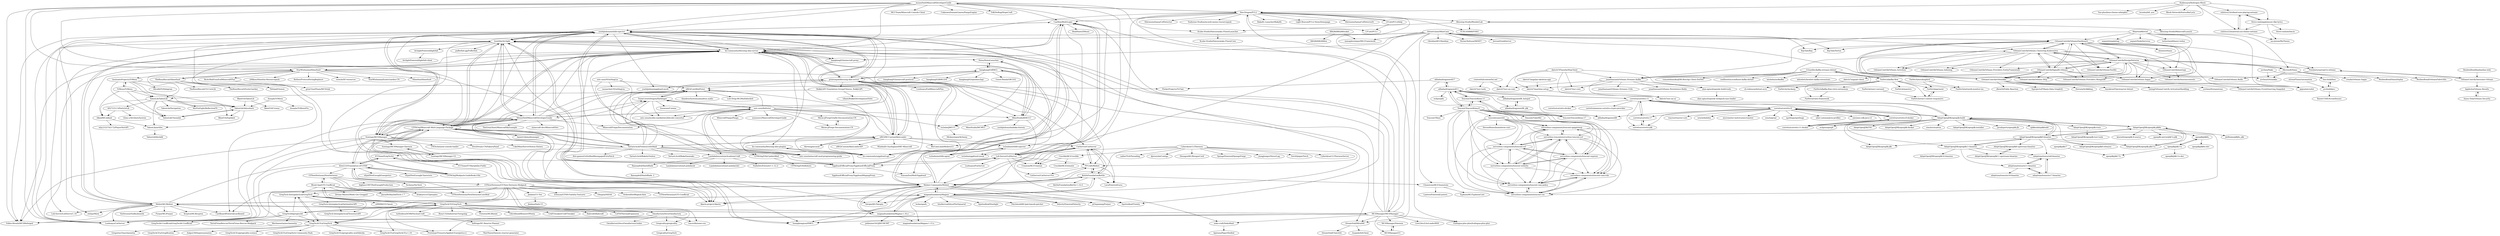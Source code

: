 digraph G {
"mouse0w0/MinecraftDeveloperGuide" -> "Hex-Dragon/PCL2"
"mouse0w0/MinecraftDeveloperGuide" -> "yushijinhun/authlib-injector"
"mouse0w0/MinecraftDeveloperGuide" -> "Fallen-Breath/MCDReforged" ["e"=1]
"mouse0w0/MinecraftDeveloperGuide" -> "CFPAOrg/Minecraft-Mod-Language-Package"
"mouse0w0/MinecraftDeveloperGuide" -> "StarWishsama/Slimefun4"
"mouse0w0/MinecraftDeveloperGuide" -> "Luohuayu/CatServer" ["e"=1]
"mouse0w0/MinecraftDeveloperGuide" -> "huanghongxun/HMCL" ["e"=1]
"mouse0w0/MinecraftDeveloperGuide" -> "CaaMoe/MultiLogin"
"mouse0w0/MinecraftDeveloperGuide" -> "MCCTeam/Minecraft-Console-Client" ["e"=1]
"mouse0w0/MinecraftDeveloperGuide" -> "MCSManager/MCSManager"
"mouse0w0/MinecraftDeveloperGuide" -> "BloCamLimb/ModernUI"
"mouse0w0/MinecraftDeveloperGuide" -> "UnknownDomainGames/PanguEngine"
"mouse0w0/MinecraftDeveloperGuide" -> "ToKiNoBug/SlopeCraft" ["e"=1]
"mouse0w0/MinecraftDeveloperGuide" -> "IzzelAliz/Arclight"
"mouse0w0/MinecraftDeveloperGuide" -> "bs-community/blessing-skin-server"
"Mouse0w0/MinecraftDeveloperGuide" -> "ustc-zzzz/fmltutor"
"Mouse0w0/MinecraftDeveloperGuide" -> "TartaricAcid/TouhouLittleMaid"
"Mouse0w0/MinecraftDeveloperGuide" -> "Suwings/MCSManager"
"Mouse0w0/MinecraftDeveloperGuide" -> "CFPAOrg/Minecraft-Mod-Language-Package"
"Mouse0w0/MinecraftDeveloperGuide" -> "xfl03/CoreModTutor"
"Mouse0w0/MinecraftDeveloperGuide" -> "yushijinhun/authlib-injector"
"Mouse0w0/MinecraftDeveloperGuide" -> "TeamCovertDragon/Harbinger"
"Mouse0w0/MinecraftDeveloperGuide" -> "huanghongxun/HMCL" ["e"=1]
"Mouse0w0/MinecraftDeveloperGuide" -> "IzzelAliz/Arclight"
"Mouse0w0/MinecraftDeveloperGuide" -> "bs-community/blessing-skin-server"
"Mouse0w0/MinecraftDeveloperGuide" -> "Luohuayu/CatServer" ["e"=1]
"Mouse0w0/MinecraftDeveloperGuide" -> "Akarin-project/Akarin" ["e"=1]
"Mouse0w0/MinecraftDeveloperGuide" -> "minecraft-dev/MinecraftDev" ["e"=1]
"Mouse0w0/MinecraftDeveloperGuide" -> "MinecraftForge/Documentation" ["e"=1]
"Mouse0w0/MinecraftDeveloperGuide" -> "TheGreyGhost/MinecraftByExample" ["e"=1]
"alibaba/dragonwell11" -> "alibaba/dragonwell17"
"alibaba/dragonwell11" -> "alibaba/dragonwell8" ["e"=1]
"alibaba/dragonwell11" -> "Tencent/TencentKona-11"
"alibaba/dragonwell11" -> "alibaba/dragonwell8_hotspot"
"alibaba/dragonwell11" -> "alibaba/dragonwell8_jdk"
"alibaba/dragonwell11" -> "Tencent/TencentKona-8"
"alibaba/dragonwell11" -> "corretto/corretto-11"
"alibaba/dragonwell11" -> "eclipse/jifa" ["e"=1]
"ArclightPowered/lightfall" -> "ArclightPowered/lightfall-client"
"MCSManager/MCSManager" -> "bs-community/blessing-skin-server"
"MCSManager/MCSManager" -> "yushijinhun/authlib-injector"
"MCSManager/MCSManager" -> "Luohuayu/CatServer" ["e"=1]
"MCSManager/MCSManager" -> "DreamVoid/MiraiMC"
"MCSManager/MCSManager" -> "MohistMC/Mohist"
"MCSManager/MCSManager" -> "MCSManager/UI"
"MCSManager/MCSManager" -> "MCSManager/Daemon"
"MCSManager/MCSManager" -> "huanghongxun/HMCL" ["e"=1]
"MCSManager/MCSManager" -> "CaaMoe/MultiLogin"
"MCSManager/MCSManager" -> "IzzelAliz/Arclight"
"MCSManager/MCSManager" -> "Fallen-Breath/MCDReforged" ["e"=1]
"MCSManager/MCSManager" -> "Hex-Dragon/PCL2"
"MCSManager/MCSManager" -> "LiteLDev/LiteLoaderBDS" ["e"=1]
"MCSManager/MCSManager" -> "neko-craft/NekoMaid"
"MCSManager/MCSManager" -> "Icalingua-plus-plus/Icalingua-plus-plus" ["e"=1]
"alibaba/dragonwell17" -> "alibaba/dragonwell11"
"alibaba/dragonwell17" -> "Tencent/TencentKona-17"
"alibaba/dragonwell17" -> "FlickerProjects/TrChat"
"Suwings/MCSManager" -> "bs-community/blessing-skin-server"
"Suwings/MCSManager" -> "Luohuayu/CatServer" ["e"=1]
"Suwings/MCSManager" -> "yushijinhun/authlib-injector"
"Suwings/MCSManager" -> "Suwings/MCSManager-UI"
"Suwings/MCSManager" -> "Fallen-Breath/MCDReforged" ["e"=1]
"Suwings/MCSManager" -> "huanghongxun/HMCL" ["e"=1]
"Suwings/MCSManager" -> "Mouse0w0/MinecraftDeveloperGuide"
"Suwings/MCSManager" -> "Suwings/MCSManager-Daemon"
"Suwings/MCSManager" -> "IzzelAliz/Arclight"
"Suwings/MCSManager" -> "ZeroDream-CN/SakuraPanel" ["e"=1]
"Suwings/MCSManager" -> "CokeMine/ServerStatus-Hotaru" ["e"=1]
"Suwings/MCSManager" -> "Akarin-project/Akarin" ["e"=1]
"Suwings/MCSManager" -> "iTXTech/mirai-console-loader" ["e"=1]
"Suwings/MCSManager" -> "CFPAOrg/Minecraft-Mod-Language-Package"
"Suwings/MCSManager" -> "Mohist-Community/Mohist"
"corretto/corretto-8" -> "corretto/corretto-11"
"corretto/corretto-8" -> "corretto/corretto-8-docker"
"corretto/corretto-8" -> "alibaba/dragonwell8" ["e"=1]
"corretto/corretto-8" -> "corretto/corretto-17"
"corretto/corretto-8" -> "oracle/helidon" ["e"=1]
"corretto/corretto-8" -> "corretto/corretto-jdk"
"corretto/corretto-8" -> "eclipse/openj9" ["e"=1]
"corretto/corretto-8" -> "corretto/corretto-11-docker"
"corretto/corretto-8" -> "micrometer-metrics/micrometer" ["e"=1]
"corretto/corretto-8" -> "AdoptOpenJDK/openjdk-build"
"corretto/corretto-8" -> "oracle/graal" ["e"=1]
"corretto/corretto-8" -> "spotbugs/spotbugs" ["e"=1]
"corretto/corretto-8" -> "uber-common/jvm-profiler" ["e"=1]
"corretto/corretto-8" -> "aws/aws-sdk-java-v2" ["e"=1]
"corretto/corretto-8" -> "reactor/reactor-core" ["e"=1]
"StarWishsama/Slimefun4" -> "roracle/SF-resources"
"StarWishsama/Slimefun4" -> "StarWishsama/ExoticGarden-CN"
"StarWishsama/Slimefun4" -> "TheBusyBiscuit/Slimefun4"
"StarWishsama/Slimefun4" -> "Slimefun/Slimefun4" ["e"=1]
"StarWishsama/Slimefun4" -> "xMikux/Slimefun-Resourcepack"
"StarWishsama/Slimefun4" -> "TabooLib/TabooLib"
"StarWishsama/Slimefun4" -> "bs-community/blessing-skin-server"
"StarWishsama/Slimefun4" -> "ReActRailGun/EndMinecraftPlus"
"StarWishsama/Slimefun4" -> "DreamVoid/MiraiMC"
"StarWishsama/Slimefun4" -> "YggdrasilOfficialProxy/YggdrasilOfficialProxy"
"StarWishsama/Slimefun4" -> "Rothes/ProtocolStringReplacer"
"StarWishsama/Slimefun4" -> "InsinuateProjects/TrMenu"
"Kaidesuyo/Hydrogen-Music" -> "solstice23/refined-now-playing-netease"
"Kaidesuyo/Hydrogen-Music" -> "solstice23/material-you-theme-netease"
"Kaidesuyo/Hydrogen-Music" -> "Yue-plus/hexo-theme-arknights" ["e"=1]
"Kaidesuyo/Hydrogen-Music" -> "Hex-Dragon/PCL2"
"Kaidesuyo/Hydrogen-Music" -> "Steve-xmh/applemusic-like-lyrics"
"Kaidesuyo/Hydrogen-Music" -> "lucinhu/bili_you" ["e"=1]
"Kaidesuyo/Hydrogen-Music" -> "Block-Network/StatusBarLyric" ["e"=1]
"Kaidesuyo/Hydrogen-Music" -> "Blessing-Studio/WonderLab"
"RRQM/RRQMSocket" -> "RRQM/RRQMBox"
"RRQM/RRQMSocket" -> "mmogdeveloper/MO.Framework"
"CFPAOrg/Minecraft-Mod-Language-Package" -> "CFPAOrg/Modpack-GuideBook-i18n"
"CFPAOrg/Minecraft-Mod-Language-Package" -> "Mouse0w0/MinecraftDeveloperGuide"
"CFPAOrg/Minecraft-Mod-Language-Package" -> "TartaricAcid/TouhouLittleMaid"
"CFPAOrg/Minecraft-Mod-Language-Package" -> "Kiwi233/Translation-of-GTNH"
"CFPAOrg/Minecraft-Mod-Language-Package" -> "kaniol-lck/modmanager" ["e"=1]
"CFPAOrg/Minecraft-Mod-Language-Package" -> "xfl03/MCCustomSkinLoader"
"CFPAOrg/Minecraft-Mod-Language-Package" -> "yushijinhun/authlib-injector"
"CFPAOrg/Minecraft-Mod-Language-Package" -> "bs-community/blessing-skin-server"
"CFPAOrg/Minecraft-Mod-Language-Package" -> "IzzelAliz/Arclight"
"CFPAOrg/Minecraft-Mod-Language-Package" -> "Suwings/MCSManager"
"CFPAOrg/Minecraft-Mod-Language-Package" -> "Luohuayu/CatServer" ["e"=1]
"CFPAOrg/Minecraft-Mod-Language-Package" -> "huanghongxun/HMCL" ["e"=1]
"CFPAOrg/Minecraft-Mod-Language-Package" -> "TeamCovertDragon/Harbinger"
"CFPAOrg/Minecraft-Mod-Language-Package" -> "CFPAOrg/I18nUpdateMod"
"CFPAOrg/Minecraft-Mod-Language-Package" -> "xfl03/CoreModTutor"
"flammpfeil/SlashBlade" -> "flammpfeil/SlashBlade_2"
"Loli-Server/LoliServer" -> "Luohuayu/FoxServer"
"Loli-Server/LoliServer" -> "CaaMoe/MultiLogin"
"Loli-Server/LoliServer" -> "PFCraft/Mohist"
"Loli-Server/LoliServer" -> "YggdrasilOfficialProxy/YggdrasilOfficialProxy"
"Loli-Server/LoliServer" -> "CatServer/CatServer"
"Loli-Server/LoliServer" -> "UraniumMC/Uranium"
"Loli-Server/LoliServer" -> "neko-craft/NekoMaid"
"magmafoundation/Magma" -> "magmafoundation/Magma-1.16.x"
"magmafoundation/Magma" -> "Mohist-Community/Mohist"
"magmafoundation/Magma" -> "magmafoundation/Magma-1.15.x"
"magmafoundation/Magma" -> "KettleFoundation/Kettle"
"magmafoundation/Magma" -> "MohistMC/Mohist"
"magmafoundation/Magma" -> "Spottedleaf/Tuinity" ["e"=1]
"magmafoundation/Magma" -> "YatopiaMC/Yatopia" ["e"=1]
"magmafoundation/Magma" -> "lucko/spark" ["e"=1]
"magmafoundation/Magma" -> "pl3xgaming/Purpur" ["e"=1]
"magmafoundation/Magma" -> "VelocityPowered/Velocity" ["e"=1]
"magmafoundation/Magma" -> "IzzelAliz/Arclight"
"magmafoundation/Magma" -> "IntellectualSites/PlotSquared" ["e"=1]
"magmafoundation/Magma" -> "Akarin-project/Akarin" ["e"=1]
"magmafoundation/Magma" -> "Spottedleaf/Starlight" ["e"=1]
"magmafoundation/Magma" -> "PatchworkMC/patchwork-patcher" ["e"=1]
"DreamVoid/MiraiMC" -> "DreamVoid/Chat2QQ"
"DreamVoid/MiraiMC" -> "huzpsb/AIAClient"
"TartaricAcid/TouhouLittleMaid" -> "Mouse0w0/MinecraftDeveloperGuide"
"TartaricAcid/TouhouLittleMaid" -> "xfl03/CoreModTutor"
"TartaricAcid/TouhouLittleMaid" -> "TeamCovertDragon/Harbinger"
"TartaricAcid/TouhouLittleMaid" -> "TartaricAcid/BakaDanmaku"
"TartaricAcid/TouhouLittleMaid" -> "TartaricAcid/BakaInTouhou"
"TartaricAcid/TouhouLittleMaid" -> "CFPAOrg/Minecraft-Mod-Language-Package"
"TartaricAcid/TouhouLittleMaid" -> "ustc-zzzz/minecraft-mod-programming-guide"
"TartaricAcid/TouhouLittleMaid" -> "CFPAOrg/I18nUpdateMod"
"TartaricAcid/TouhouLittleMaid" -> "ET-Team/EnigTech2"
"TartaricAcid/TouhouLittleMaid" -> "printempw/blessing-skin-server"
"TartaricAcid/TouhouLittleMaid" -> "LambdaInnovation/AcademyCraft"
"TartaricAcid/TouhouLittleMaid" -> "xfl03/MCCustomSkinLoader"
"TartaricAcid/TouhouLittleMaid" -> "bs-community/blessing-skin-server"
"TartaricAcid/TouhouLittleMaid" -> "bs-community/yggdrasil-api"
"TartaricAcid/TouhouLittleMaid" -> "firis-games/LittleMaidReengagedFirisPatch"
"GTNewHorizons/NewHorizons" -> "Blood-Asp/GT5-Unofficial"
"GTNewHorizons/NewHorizons" -> "draknyte1/GTplusplus"
"GTNewHorizons/NewHorizons" -> "Technus/TecTech"
"GTNewHorizons/NewHorizons" -> "bigbass1997/NotEnoughProduction"
"GTNewHorizons/NewHorizons" -> "GTNewHorizons/NewHorizonsCoreMod"
"ReActRailGun/EndMinecraftPlus" -> "greyCloudTeam/MCDrink"
"GregTechCEu/GregTech" -> "GregTechCEu/gregicality-science"
"GregTechCEu/GregTech" -> "GregTechCEu/GregTechCEu-1.19"
"GregTechCEu/GregTech" -> "GregTech-Intergalactical/GregTech"
"GregTechCEu/GregTech" -> "PrototypeTrousers/Applied-Energistics-2"
"GregTechCEu/GregTech" -> "GregTechCEu/GregTech-Community-Pack"
"GregTechCEu/GregTech" -> "GregTechCEu/gregicality-multiblocks"
"GregTechCEu/GregTech" -> "GregTechCEu/Gregification"
"GregTechCEu/GregTech" -> "Zalgo239/Supersymmetry"
"Blessing-Studio/WonderLab" -> "Blessing-Studio/MinecraftLaunch"
"Blessing-Studio/WonderLab" -> "Xcube-Studio/Natsurainko.FluentLauncher"
"Blessing-Studio/WonderLab" -> "YUXUAN888/FSM3"
"Hex-Dragon/PCL2" -> "LTCatt/PCL2Help"
"Hex-Dragon/PCL2" -> "BakaXL-Launcher/BakaXL"
"Hex-Dragon/PCL2" -> "Xcube-Studio/Natsurainko.FluentLauncher"
"Hex-Dragon/PCL2" -> "huanghongxun/HMCL" ["e"=1]
"Hex-Dragon/PCL2" -> "Blessing-Studio/WonderLab"
"Hex-Dragon/PCL2" -> "bs-community/blessing-skin-server"
"Hex-Dragon/PCL2" -> "mouse0w0/MinecraftDeveloperGuide"
"Hex-Dragon/PCL2" -> "Light-Beacon/PCL2-NewsHomepage"
"Hex-Dragon/PCL2" -> "ShirasawaSama/CefDetectorX" ["e"=1]
"Hex-Dragon/PCL2" -> "YUXUAN888/FSM3"
"Hex-Dragon/PCL2" -> "ShirasawaSama/CefDetector" ["e"=1]
"Hex-Dragon/PCL2" -> "LTCatt/PCL1"
"Hex-Dragon/PCL2" -> "CaaMoe/MultiLogin"
"Hex-Dragon/PCL2" -> "Teahouse-Studios/mcwzh-meme-resourcepack" ["e"=1]
"Hex-Dragon/PCL2" -> "Icalingua-plus-plus/Icalingua-plus-plus" ["e"=1]
"corretto/corretto-11" -> "corretto/corretto-8"
"corretto/corretto-11" -> "corretto/corretto-17"
"corretto/corretto-11" -> "corretto/corretto-11-docker"
"corretto/corretto-11" -> "corretto/corretto-jdk"
"corretto/corretto-11" -> "corretto/corretto-8-docker"
"corretto/corretto-11" -> "corretto/corretto-docker"
"corretto/corretto-11" -> "alibaba/dragonwell11"
"corretto/corretto-11" -> "corretto/amazon-corretto-crypto-provider"
"corretto/corretto-11" -> "AdoptOpenJDK/openjdk-build"
"yevhen/Nake" -> "yevhen/Orleankka"
"yevhen/Nake" -> "bau-build/bau"
"Farfetch/mockingbird" -> "Farfetch/network-monitor-ios"
"Farfetch/mockingbird" -> "Farfetch/garment"
"solstice23/material-you-theme-netease" -> "solstice23/refined-now-playing-netease"
"solstice23/material-you-theme-netease" -> "mo-jinran/MoTheme"
"dotnetGame/MineCase" -> "OrleansContrib/OrleansDashboard"
"dotnetGame/MineCase" -> "RayTale/Vertex" ["e"=1]
"dotnetGame/MineCase" -> "Akarin-project/Akarin" ["e"=1]
"dotnetGame/MineCase" -> "mmogdeveloper/MO.Framework"
"dotnetGame/MineCase" -> "RayTale/Ray" ["e"=1]
"dotnetGame/MineCase" -> "OrleansContrib/Orleans.Clustering.Kubernetes"
"dotnetGame/MineCase" -> "CleanstoneMC/Cleanstone"
"dotnetGame/MineCase" -> "gigya/microdot" ["e"=1]
"dotnetGame/MineCase" -> "ObsidianMC/Obsidian" ["e"=1]
"dotnetGame/MineCase" -> "Mohist-Community/Mohist"
"dotnetGame/MineCase" -> "bangbang93/minecraft-proxy"
"dotnetGame/MineCase" -> "Spottedleaf/Tuinity" ["e"=1]
"dotnetGame/MineCase" -> "NiclasOlofsson/MiNET" ["e"=1]
"dotnetGame/MineCase" -> "IzzelAliz/Arclight"
"dotnetGame/MineCase" -> "leeveel/GeekServer" ["e"=1]
"BukkitAPI-Translation-Group/Chinese_BukkitAPI" -> "TabooLib/TabooLib"
"BukkitAPI-Translation-Group/Chinese_BukkitAPI" -> "tdiant/BukkitDevelopmentNote"
"TheBusyBiscuit/Slimefun4" -> "StarWishsama/Slimefun4"
"TheBusyBiscuit/Slimefun4" -> "TheBusyBiscuit/CS-CoreLib"
"TheBusyBiscuit/Slimefun4" -> "TheBusyBiscuit/ExoticGarden" ["e"=1]
"TheBusyBiscuit/Slimefun4" -> "Th0rgal/Oraxen"
"bs-community/blessing-skin-server" -> "yushijinhun/authlib-injector"
"bs-community/blessing-skin-server" -> "printempw/blessing-skin-server"
"bs-community/blessing-skin-server" -> "CaaMoe/MultiLogin"
"bs-community/blessing-skin-server" -> "Suwings/MCSManager"
"bs-community/blessing-skin-server" -> "bs-community/yggdrasil-api"
"bs-community/blessing-skin-server" -> "YggdrasilOfficialProxy/YggdrasilOfficialProxy"
"bs-community/blessing-skin-server" -> "Luohuayu/CatServer" ["e"=1]
"bs-community/blessing-skin-server" -> "Fallen-Breath/MCDReforged" ["e"=1]
"bs-community/blessing-skin-server" -> "xfl03/MCCustomSkinLoader"
"bs-community/blessing-skin-server" -> "IzzelAliz/Arclight"
"bs-community/blessing-skin-server" -> "Mohist-Community/Mohist"
"bs-community/blessing-skin-server" -> "StarWishsama/Slimefun4"
"bs-community/blessing-skin-server" -> "Nsiso/NsisoLauncher"
"bs-community/blessing-skin-server" -> "bs-community/blessing-skin-plugins"
"bs-community/blessing-skin-server" -> "bangbang93/minecraft-proxy"
"printempw/blessing-skin-server" -> "bs-community/blessing-skin-server"
"printempw/blessing-skin-server" -> "bs-community/yggdrasil-api"
"printempw/blessing-skin-server" -> "yushijinhun/authlib-injector"
"printempw/blessing-skin-server" -> "to2mbn/authlib-injector"
"printempw/blessing-skin-server" -> "xfl03/MCCustomSkinLoader"
"printempw/blessing-skin-server" -> "to2mbn/authlib-agent"
"printempw/blessing-skin-server" -> "ustc-zzzz/mcbbs-markdown2bbcode-converter"
"printempw/blessing-skin-server" -> "bangbang93/BMCL"
"printempw/blessing-skin-server" -> "xfl03/CoreModTutor"
"printempw/blessing-skin-server" -> "MineStudio/KMCCC"
"printempw/blessing-skin-server" -> "PFCraft/Mohist"
"printempw/blessing-skin-server" -> "BukkitAPI-Translation-Group/Chinese_BukkitAPI"
"printempw/blessing-skin-server" -> "Luohuayu/EndMinecraftPlus"
"printempw/blessing-skin-server" -> "CatServer/CatServer"
"printempw/blessing-skin-server" -> "yushijinhun/yggdrasil-mock"
"Mohist-Community/Mohist" -> "magmafoundation/Magma"
"Mohist-Community/Mohist" -> "IzzelAliz/Arclight"
"Mohist-Community/Mohist" -> "Akarin-project/Akarin" ["e"=1]
"Mohist-Community/Mohist" -> "PFCraft/Mohist"
"Mohist-Community/Mohist" -> "Spottedleaf/Tuinity" ["e"=1]
"Mohist-Community/Mohist" -> "Luohuayu/CatServer" ["e"=1]
"Mohist-Community/Mohist" -> "bs-community/blessing-skin-server"
"Mohist-Community/Mohist" -> "YatopiaMC/Yatopia" ["e"=1]
"Mohist-Community/Mohist" -> "KettleFoundation/Kettle"
"Mohist-Community/Mohist" -> "magmafoundation/Magma-1.16.x"
"Mohist-Community/Mohist" -> "Loli-Server/LoliServer"
"Mohist-Community/Mohist" -> "yushijinhun/authlib-injector"
"Mohist-Community/Mohist" -> "VelocityPowered/Velocity" ["e"=1]
"Mohist-Community/Mohist" -> "pl3xgaming/Purpur" ["e"=1]
"Mohist-Community/Mohist" -> "CardboardPowered/cardboard" ["e"=1]
"bangbang93/minecraft-proxy" -> "YggdrasilOfficialProxy/YggdrasilOfficialProxy"
"IzzelAliz/Arclight" -> "Mohist-Community/Mohist"
"IzzelAliz/Arclight" -> "Luohuayu/CatServer" ["e"=1]
"IzzelAliz/Arclight" -> "MohistMC/Mohist"
"IzzelAliz/Arclight" -> "bs-community/blessing-skin-server"
"IzzelAliz/Arclight" -> "Loli-Server/LoliServer1.16"
"IzzelAliz/Arclight" -> "yushijinhun/authlib-injector"
"IzzelAliz/Arclight" -> "CardboardPowered/cardboard" ["e"=1]
"IzzelAliz/Arclight" -> "Akarin-project/Akarin" ["e"=1]
"IzzelAliz/Arclight" -> "Loli-Server/LoliServer"
"IzzelAliz/Arclight" -> "etil2jz/Mirai" ["e"=1]
"IzzelAliz/Arclight" -> "Suwings/MCSManager"
"IzzelAliz/Arclight" -> "ArclightPowered/lightfall"
"IzzelAliz/Arclight" -> "YatopiaMC/Yatopia" ["e"=1]
"IzzelAliz/Arclight" -> "Mouse0w0/MinecraftDeveloperGuide"
"IzzelAliz/Arclight" -> "pufferfish-gg/Pufferfish" ["e"=1]
"Suwings/MCSManager-UI" -> "Suwings/MCSManager-Daemon"
"CatServer/CatServer" -> "PFCraft/Mohist"
"CatServer/CatServer" -> "KettleFoundation/Kettle"
"CatServer/CatServer" -> "CatServer/CatServer-Pro"
"CatServer/CatServer" -> "UraniumMC/Uranium"
"CatServer/CatServer" -> "Loli-Server/LoliServer"
"CatServer/CatServer" -> "LavaPowered/Lava"
"Kiwi233/Translation-of-GTNH" -> "GTNewHorizons/GT-New-Horizons-Modpack"
"Kiwi233/Translation-of-GTNH" -> "vfyjxf/NotEnoughCharacters"
"Kiwi233/Translation-of-GTNH" -> "CFPAOrg/Modpack-GuideBook-i18n"
"Kiwi233/Translation-of-GTNH" -> "ET-Team/EnigTech2"
"Kiwi233/Translation-of-GTNH" -> "vfyjxf/NotEnoughEnergistics"
"Kiwi233/Translation-of-GTNH" -> "CFPAOrg/Minecraft-Mod-Language-Package"
"Kiwi233/Translation-of-GTNH" -> "GregTechCEu/GregTech"
"Kiwi233/Translation-of-GTNH" -> "GTNewHorizons/NewHorizons"
"Kiwi233/Translation-of-GTNH" -> "GTNewHorizons/NewHorizonsCoreMod"
"ustc-zzzz/fmltutor" -> "Mouse0w0/MinecraftDeveloperGuide"
"ustc-zzzz/fmltutor" -> "TeamCovertDragon/Harbinger"
"ustc-zzzz/fmltutor" -> "LambdaInnovation/AcademyCraft"
"ustc-zzzz/fmltutor" -> "xfl03/CoreModTutor"
"ustc-zzzz/fmltutor" -> "ustc-zzzz/minecraft-mod-programming-guide"
"ustc-zzzz/fmltutor" -> "Meow-J/Forge-Documentation-CN"
"ustc-zzzz/fmltutor" -> "MineStudio/KMCCC"
"ustc-zzzz/fmltutor" -> "MinecraftForge/Documentation" ["e"=1]
"ustc-zzzz/fmltutor" -> "ustc-zzzz/mcbbs-markdown2bbcode-converter"
"ustc-zzzz/fmltutor" -> "Ahrwing/mcmod"
"ustc-zzzz/fmltutor" -> "to2mbn/JMCCC"
"ustc-zzzz/fmltutor" -> "printempw/blessing-skin-server"
"ustc-zzzz/fmltutor" -> "MinecraftPangu/Pangu"
"ustc-zzzz/fmltutor" -> "mousesrc/MinecraftDeveloperGuide"
"ustc-zzzz/fmltutor" -> "Meow-J/ForgeGradle-Documentation-CN"
"CaaMoe/MultiLogin" -> "YggdrasilOfficialProxy/YggdrasilOfficialProxy"
"CaaMoe/MultiLogin" -> "yushijinhun/authlib-injector"
"CaaMoe/MultiLogin" -> "bs-community/blessing-skin-server"
"CaaMoe/MultiLogin" -> "YuxuanZuo/MultiYggdrasil"
"CaaMoe/MultiLogin" -> "Loli-Server/LoliServer"
"CaaMoe/MultiLogin" -> "DreamVoid/MiraiMC"
"CaaMoe/MultiLogin" -> "RealHeart/ZMusic"
"YggdrasilOfficialProxy/YggdrasilOfficialProxy" -> "CaaMoe/MultiLogin"
"YggdrasilOfficialProxy/YggdrasilOfficialProxy" -> "yushijinhun/authlib-injector"
"YggdrasilOfficialProxy/YggdrasilOfficialProxy" -> "YuxuanZuo/MultiYggdrasil"
"YggdrasilOfficialProxy/YggdrasilOfficialProxy" -> "YggdrasilOfficialProxy/YggdrasilMojangProxy"
"TeamCovertDragon/Harbinger" -> "xfl03/CoreModTutor"
"TeamCovertDragon/Harbinger" -> "ustc-zzzz/minecraft-mod-programming-guide"
"TeamCovertDragon/Harbinger" -> "ustc-zzzz/fmltutor"
"TeamCovertDragon/Harbinger" -> "Snownee/Cuisine"
"TeamCovertDragon/Harbinger" -> "ustc-zzzz/mcbbs-markdown2bbcode-converter"
"MCSManager/Daemon" -> "MCSManager/UI"
"yushijinhun/authlib-injector" -> "bs-community/blessing-skin-server"
"yushijinhun/authlib-injector" -> "YggdrasilOfficialProxy/YggdrasilOfficialProxy"
"yushijinhun/authlib-injector" -> "bs-community/yggdrasil-api"
"yushijinhun/authlib-injector" -> "CaaMoe/MultiLogin"
"yushijinhun/authlib-injector" -> "printempw/blessing-skin-server"
"yushijinhun/authlib-injector" -> "yushijinhun/yggdrasil-mock"
"yushijinhun/authlib-injector" -> "xfl03/MCCustomSkinLoader"
"yushijinhun/authlib-injector" -> "bangbang93/minecraft-proxy"
"yushijinhun/authlib-injector" -> "Suwings/MCSManager"
"yushijinhun/authlib-injector" -> "Fallen-Breath/MCDReforged" ["e"=1]
"yushijinhun/authlib-injector" -> "IzzelAliz/Arclight"
"yushijinhun/authlib-injector" -> "Mouse0w0/MinecraftDeveloperGuide"
"yushijinhun/authlib-injector" -> "Mohist-Community/Mohist"
"yushijinhun/authlib-injector" -> "Akarin-project/Akarin" ["e"=1]
"yushijinhun/authlib-injector" -> "Luohuayu/CatServer" ["e"=1]
"openjdk/jdk17" -> "openjdk/jdk17u"
"to2mbn/JMCCC" -> "Mickeyxiami/Alchemy"
"GregTech-Intergalactical/AntimatterAPI" -> "GregTech-Intergalactical/TesseractAPI"
"GregTech-Intergalactical/GregTech" -> "GregTech-Intergalactical/AntimatterAPI"
"GregTech-Intergalactical/GregTech" -> "GregTechCEu/GregTech"
"GregTech-Intergalactical/GregTech" -> "GregTechCE/GregTech"
"GregTech-Intergalactical/GregTech" -> "GregTech-Intergalactical/TesseractAPI"
"GregTech-Intergalactical/GregTech" -> "e99999/GT-Classic"
"CFPAOrg/I18nUpdateMod" -> "CFPAOrg/I18nReborn"
"tencentyun/scfcli" -> "NevenMoore/homebrew-core"
"tencentyun/scfcli" -> "serverless-components/tencent-apigateway"
"tencentyun/scfcli" -> "serverless-components/tencent-cam-role"
"tencentyun/scfcli" -> "serverless-components/tencent-cam-policy"
"tencentyun/scfcli" -> "serverless-components/tencent-cos"
"tencentyun/scfcli" -> "serverless-components/tencent-website"
"tencentyun/scfcli" -> "serverless-tencent/serverless-tencent-scf"
"tencentyun/scfcli" -> "serverless-components/tencent-express"
"tencentyun/scfcli" -> "serverless-components/tencent-scf"
"AdoptOpenJDK/openjdk-jdk8u" -> "AdoptOpenJDK/openjdk-jdk11u"
"AdoptOpenJDK/openjdk-jdk8u" -> "AdoptOpenJDK/openjdk8-binaries"
"AdoptOpenJDK/openjdk-jdk8u" -> "AdoptOpenJDK/openjdk-build"
"AdoptOpenJDK/openjdk-jdk8u" -> "keerath/openjdk-8-source"
"AdoptOpenJDK/openjdk-jdk8u" -> "openjdk/jdk8u"
"AdoptOpenJDK/openjdk-jdk8u" -> "openjdk-mirror/jdk7u-jdk" ["e"=1]
"AdoptOpenJDK/openjdk-jdk8u" -> "JetBrains/jdk8u_jdk" ["e"=1]
"InsinuateProjects/TrMenu" -> "FlickerProjects/TrChat"
"InsinuateProjects/TrMenu" -> "TabooLib/Adyeshach"
"InsinuateProjects/TrMenu" -> "TabooLib/Chemdah"
"InsinuateProjects/TrMenu" -> "TrMenu/TrMenu"
"InsinuateProjects/TrMenu" -> "Micalhl/TrHologram"
"InsinuateProjects/TrMenu" -> "TabooLib/TabooLib"
"corretto/corretto-8-docker" -> "corretto/corretto-11-docker"
"corretto/corretto-8-docker" -> "corretto/corretto-8"
"Nsiso/NsisoLauncher" -> "MineStudio/KMCCC"
"Nsiso/NsisoLauncher" -> "bangbang93/BMCL"
"ET-Team/EnigTech2" -> "ET-Team/ET-Mariphilia-Public"
"ET-Team/EnigTech2" -> "Kiwi233/Translation-of-GTNH"
"Tencent/TencentKona-8" -> "Tencent/TencentKona-11"
"Tencent/TencentKona-8" -> "alibaba/dragonwell8" ["e"=1]
"Tencent/TencentKona-8" -> "serverless-components/tencent-cam-policy"
"Tencent/TencentKona-8" -> "serverless-tencent/serverless-tencent-scf"
"Tencent/TencentKona-8" -> "serverless-components/tencent-website"
"Tencent/TencentKona-8" -> "serverless-components/tencent-cos"
"Tencent/TencentKona-8" -> "Tencent/TencentKona-17"
"Tencent/TencentKona-8" -> "serverless-components/tencent-cam-role"
"Tencent/TencentKona-8" -> "serverless-components/tencent-scf"
"Tencent/TencentKona-8" -> "serverless-components/tencent-express"
"Tencent/TencentKona-8" -> "serverless-components/tencent-apigateway"
"Tencent/TencentKona-8" -> "alibaba/dragonwell11"
"Tencent/TencentKona-8" -> "tencentyun/scfcli"
"Tencent/TencentKona-8" -> "Tencent/TBase" ["e"=1]
"Tencent/TencentKona-8" -> "Tencent/TubeMQ" ["e"=1]
"openjdk/jdk8u" -> "openjdk/jdk11u"
"openjdk/jdk8u" -> "openjdk/jdk8u-dev"
"GregTech6/gregtech6" -> "GregTech6-Unofficial/GregTech6-Unofficial"
"GregTech6/gregtech6" -> "GregTechCEu/GregTech"
"GregTech6/gregtech6" -> "TerraFirmaRescue/TerraFirma-Rescue-Modpack"
"GregTech6/gregtech6" -> "GregTech-Intergalactical/GregTech"
"GregTech6/gregtech6" -> "Mechaenetia/mechaenetia"
"GregTech6/gregtech6" -> "GregTechCE/GregTech"
"MohistMC/Mohist" -> "IzzelAliz/Arclight"
"MohistMC/Mohist" -> "Luohuayu/CatServer" ["e"=1]
"MohistMC/Mohist" -> "magmafoundation/Magma"
"MohistMC/Mohist" -> "magmafoundation/Magma-1.16.x"
"MohistMC/Mohist" -> "Loli-Server/LoliServer"
"MohistMC/Mohist" -> "PurpurMC/Purpur" ["e"=1]
"MohistMC/Mohist" -> "Loli-Server/LoliServer1.16"
"MohistMC/Mohist" -> "etil2jz/Mirai" ["e"=1]
"MohistMC/Mohist" -> "bs-community/blessing-skin-server"
"MohistMC/Mohist" -> "Fallen-Breath/MCDReforged" ["e"=1]
"MohistMC/Mohist" -> "yushijinhun/authlib-injector"
"MohistMC/Mohist" -> "MCSManager/MCSManager"
"MohistMC/Mohist" -> "KryptonMC/Krypton" ["e"=1]
"MohistMC/Mohist" -> "CardboardPowered/cardboard" ["e"=1]
"MohistMC/Mohist" -> "ViaVersion/ViaBackwards" ["e"=1]
"MCSManager/UI" -> "MCSManager/Daemon"
"solstice23/refined-now-playing-netease" -> "solstice23/material-you-theme-netease"
"solstice23/refined-now-playing-netease" -> "Steve-xmh/applemusic-like-lyrics"
"LTCatt/PCL2Help" -> "LTCatt/PCL1"
"LTCatt/PCL2Help" -> "Hex-Dragon/PCL2"
"ustc-zzzz/YiGeDingLia" -> "ouuan/Anti-YiGeDingLia"
"ustc-zzzz/YiGeDingLia" -> "xfl03/CoreModTutor"
"ustc-zzzz/YiGeDingLia" -> "ustc-zzzz/minecraft-mod-programming-guide"
"ustc-zzzz/YiGeDingLia" -> "ustc-zzzz/mcbbs-markdown2bbcode-converter"
"TrMenu/TrMenu" -> "TabooLib/TabooLib"
"TrMenu/TrMenu" -> "TabooLib/Chemdah"
"TrMenu/TrMenu" -> "InsinuateProjects/TrMenu"
"TrMenu/TrMenu" -> "TabooLib/Adyeshach"
"TrMenu/TrMenu" -> "AlkaidMC/alkaid"
"CyberdyneCC/Thermos" -> "djoveryde/Contigo"
"CyberdyneCC/Thermos" -> "UraniumMC/Uranium"
"CyberdyneCC/Thermos" -> "HexagonMC/BungeeCord" ["e"=1]
"CyberdyneCC/Thermos" -> "SpongePowered/SpongeForge" ["e"=1]
"CyberdyneCC/Thermos" -> "jiongjionger/NeverLag" ["e"=1]
"CyberdyneCC/Thermos" -> "CrucibleMC/Crucible"
"CyberdyneCC/Thermos" -> "TorchSpigot/Torch" ["e"=1]
"CyberdyneCC/Thermos" -> "CyberdyneCC/ThermosServer"
"CyberdyneCC/Thermos" -> "nallar/TickThreading" ["e"=1]
"CyberdyneCC/Thermos" -> "PFCraft/Mohist"
"CyberdyneCC/Thermos" -> "Mohist-Community/Mohist"
"LGouellec/kafka-streams-dotnet" -> "Farfetch/kafka-flow"
"LGouellec/kafka-streams-dotnet" -> "confluentinc/confluent-kafka-dotnet" ["e"=1]
"LGouellec/kafka-streams-dotnet" -> "tomasfabian/ksqlDB.RestApi.Client-DotNet"
"LGouellec/kafka-streams-dotnet" -> "ch-robinson/dotnet-avro"
"LGouellec/kafka-streams-dotnet" -> "michelin/ns4kafka"
"LGouellec/kafka-streams-dotnet" -> "jonathansant/Orleans.Streams.Kafka"
"LGouellec/kafka-streams-dotnet" -> "mhowlett/howlett-kafka-extensions"
"OrleansContrib/DesignPatterns" -> "OrleansContrib/OrleansDashboard"
"OrleansContrib/DesignPatterns" -> "OrleansContrib/meetups"
"OrleansContrib/DesignPatterns" -> "OrleansContrib/Orleans.Activities"
"OrleansContrib/DesignPatterns" -> "OrleansContrib/SignalR.Orleans"
"OrleansContrib/DesignPatterns" -> "OrleansContrib/Orleans.Indexing"
"OrleansContrib/DesignPatterns" -> "Microsoft/Yams"
"OrleansContrib/DesignPatterns" -> "OrleansContrib/Orleankka"
"OrleansContrib/DesignPatterns" -> "OrleansContrib/Orleans.Clustering.Kubernetes"
"OrleansContrib/DesignPatterns" -> "OrleansContrib/Announcements"
"OrleansContrib/DesignPatterns" -> "OrleansContrib/OrleansTestKit"
"OrleansContrib/DesignPatterns" -> "PiotrJustyna/road-to-orleans"
"OrleansContrib/DesignPatterns" -> "yevhen/Orleankka"
"OrleansContrib/DesignPatterns" -> "OrleansContrib/Orleans.Providers.EntityFramework"
"OrleansContrib/DesignPatterns" -> "OrleansContrib/Orleans.Http"
"OrleansContrib/DesignPatterns" -> "OrleansContrib/Orleans.Sagas"
"adoptium/temurin8-binaries" -> "adoptium/temurin11-binaries"
"adoptium/temurin8-binaries" -> "adoptium/temurin17-binaries"
"neko-craft/NekoMaid" -> "Apisium/PaperShelled"
"xfl03/MCCustomSkinLoader" -> "yushijinhun/authlib-injector"
"xfl03/MCCustomSkinLoader" -> "printempw/blessing-skin-server"
"xfl03/MCCustomSkinLoader" -> "bs-community/blessing-skin-server"
"xfl03/MCCustomSkinLoader" -> "xfl03/CoreModTutor"
"xfl03/MCCustomSkinLoader" -> "CFPAOrg/Minecraft-Mod-Language-Package"
"xfl03/MCCustomSkinLoader" -> "Windmill-City/IngameIME-Minecraft"
"xfl03/MCCustomSkinLoader" -> "TeamCovertDragon/Harbinger"
"xfl03/MCCustomSkinLoader" -> "CatServer/CatServer"
"xfl03/MCCustomSkinLoader" -> "BloCamLimb/ModernUI"
"xfl03/MCCustomSkinLoader" -> "to2mbn/authlib-injector"
"xfl03/MCCustomSkinLoader" -> "TartaricAcid/TouhouLittleMaid"
"xfl03/MCCustomSkinLoader" -> "bs-community/yggdrasil-api"
"xfl03/MCCustomSkinLoader" -> "xfl03/CustomSkinLoaderAPI"
"xfl03/MCCustomSkinLoader" -> "CFPAOrg/I18nUpdateMod"
"xfl03/MCCustomSkinLoader" -> "Ahrwing/mcmod"
"AdoptOpenJDK/openjdk-build" -> "eclipse/openj9" ["e"=1]
"AdoptOpenJDK/openjdk-build" -> "AdoptOpenJDK/openjdk-jdk8u"
"AdoptOpenJDK/openjdk-build" -> "AdoptOpenJDK/openjdk-jdk"
"AdoptOpenJDK/openjdk-build" -> "AdoptOpenJDK/openjdk8-binaries"
"AdoptOpenJDK/openjdk-build" -> "javafxports/openjdk-jfx" ["e"=1]
"AdoptOpenJDK/openjdk-build" -> "AdoptOpenJDK/openjdk11-binaries"
"AdoptOpenJDK/openjdk-build" -> "AdoptOpenJDK/openjdk-jdk11u"
"AdoptOpenJDK/openjdk-build" -> "ojdkbuild/ojdkbuild" ["e"=1]
"AdoptOpenJDK/openjdk-build" -> "AdoptOpenJDK/TSC"
"AdoptOpenJDK/openjdk-build" -> "AdoptOpenJDK/openjdk-tests"
"AdoptOpenJDK/openjdk-build" -> "corretto/corretto-8"
"AdoptOpenJDK/openjdk-build" -> "corretto/corretto-11"
"AdoptOpenJDK/openjdk-build" -> "AdoptOpenJDK/openjdk-docker" ["e"=1]
"AdoptOpenJDK/openjdk-build" -> "oracle/visualvm" ["e"=1]
"AdoptOpenJDK/openjdk-build" -> "AdoptOpenJDK/openjdk-installer"
"magmafoundation/Magma-1.16.x" -> "magmafoundation/Magma"
"magmafoundation/Magma-1.16.x" -> "magmafoundation/Magma-1.15.x"
"magmafoundation/Magma-1.16.x" -> "Mohist-Community/Mohist"
"magmafoundation/Magma-1.16.x" -> "MohistMC/Mohist"
"magmafoundation/Magma-1.16.x" -> "jediminer543/JMT-MCMT" ["e"=1]
"AdoptOpenJDK/openjdk8-binaries" -> "AdoptOpenJDK/openjdk11-binaries"
"AdoptOpenJDK/openjdk8-binaries" -> "AdoptOpenJDK/openjdk-jdk8u"
"AdoptOpenJDK/openjdk8-binaries" -> "AdoptOpenJDK/openjdk8-upstream-binaries"
"AdoptOpenJDK/openjdk8-binaries" -> "AdoptOpenJDK/openjdk-jdk"
"AdoptOpenJDK/openjdk8-binaries" -> "AdoptOpenJDK/openjdk-build"
"AdoptOpenJDK/openjdk8-binaries" -> "AdoptOpenJDK/openjdk8-releases"
"AdoptOpenJDK/openjdk8-binaries" -> "adoptium/temurin8-binaries"
"AdoptOpenJDK/openjdk8-binaries" -> "AdoptOpenJDK/openjdk-jdk11u"
"MineStudio/KMCCC" -> "bangbang93/BMCL"
"MineStudio/KMCCC" -> "yushijinhun/zhaibaka-history"
"MineStudio/KMCCC" -> "Nsiso/NsisoLauncher"
"MineStudio/KMCCC" -> "to2mbn/JMCCC"
"MineStudio/KMCCC" -> "MineStudio/MCMV3"
"MineStudio/KMCCC" -> "to2mbn/yggdrasil-mock"
"Suwings/MCSManager-Daemon" -> "Suwings/MCSManager-UI"
"Bkm016/TabooLib" -> "Bkm016/Cronus"
"Bkm016/TabooLib" -> "TabooLib/Adyeshach"
"Tencent/TencentKona-11" -> "Tencent/TencentKona-17"
"Tencent/TencentKona-11" -> "Tencent/TencentKona-8"
"Tencent/TencentKona-11" -> "alibaba/dragonwell11"
"LambdaInnovation/AcademyCraft" -> "LambdaInnovation/LambdaLib"
"LambdaInnovation/AcademyCraft" -> "LambdaInnovation/LambdaLib2"
"LambdaInnovation/AcademyCraft" -> "ustc-zzzz/fmltutor"
"LambdaInnovation/AcademyCraft" -> "flammpfeil/SlashBlade"
"LambdaInnovation/AcademyCraft" -> "NullaDev/ExtraAcC-1.12.2-"
"LambdaInnovation/AcademyCraft" -> "xfl03/CoreModTutor"
"GTNewHorizons/GT-New-Horizons-Modpack" -> "Kiwi233/Translation-of-GTNH"
"GTNewHorizons/GT-New-Horizons-Modpack" -> "GregTechCEu/GregTech"
"GTNewHorizons/GT-New-Horizons-Modpack" -> "GTNewHorizons/NewHorizonsCoreMod"
"GTNewHorizons/GT-New-Horizons-Modpack" -> "GTNewHorizons/GT5-Unofficial"
"GTNewHorizons/GT-New-Horizons-Modpack" -> "OmnifactoryDevs/Omnifactory"
"GTNewHorizons/GT-New-Horizons-Modpack" -> "GregTech-Intergalactical/GregTech"
"GTNewHorizons/GT-New-Horizons-Modpack" -> "Ethryan/GTNH-Faithful-Textures"
"GTNewHorizons/GT-New-Horizons-Modpack" -> "Jimbno/UU-Tex"
"GTNewHorizons/GT-New-Horizons-Modpack" -> "GregTechCE/GregTech"
"GTNewHorizons/GT-New-Horizons-Modpack" -> "S4mpsa/NIDAS"
"GTNewHorizons/GT-New-Horizons-Modpack" -> "OrderedSet86/gtnh-flow"
"GTNewHorizons/GT-New-Horizons-Modpack" -> "GregTechCEu/GregTechCEu-1.19"
"GTNewHorizons/GT-New-Horizons-Modpack" -> "GregTech6/gregtech6"
"GTNewHorizons/GT-New-Horizons-Modpack" -> "tracer4b/nomi-ceu"
"GTNewHorizons/GT-New-Horizons-Modpack" -> "ET-Team/EnigTech2"
"TabooLib/Adyeshach" -> "TabooLib/Chemdah"
"TabooLib/Adyeshach" -> "TabooLib/artifex"
"TabooLib/Adyeshach" -> "Bkm016/Zaphkiel"
"serverless-components/tencent-apigateway" -> "serverless-components/tencent-cam-policy"
"serverless-components/tencent-apigateway" -> "serverless-components/tencent-cos"
"serverless-components/tencent-apigateway" -> "serverless-components/tencent-cam-role"
"serverless-components/tencent-apigateway" -> "serverless-tencent/serverless-tencent-scf"
"contentful/contentful.net" -> "sketch7/ssv-tools"
"contentful/contentful.net" -> "sketch7/ssv-au-core"
"Xcube-Studio/Natsurainko.FluentLauncher" -> "Xcube-Studio/Natsurainko.FluentCore"
"GregTechCE/GregTech" -> "GregTech-Intergalactical/GregTech"
"GregTechCE/GregTech" -> "Gregicality/gregicality"
"GregTechCE/GregTech" -> "Blood-Asp/GT5-Unofficial"
"GregTechCE/GregTech" -> "GregTech6/gregtech6"
"GregTechCE/GregTech" -> "GregTechCEu/GregTech"
"GregTechCE/GregTech" -> "CraftTweaker/CraftTweaker" ["e"=1]
"GregTechCE/GregTech" -> "turbodiesel4598/NuclearCraft"
"GregTechCE/GregTech" -> "PrototypeTrousers/Applied-Energistics-2"
"GregTechCE/GregTech" -> "Railcraft/Railcraft" ["e"=1]
"GregTechCE/GregTech" -> "CoFH/ThermalExpansion" ["e"=1]
"GregTechCE/GregTech" -> "OmnifactoryDevs/Omnifactory"
"GregTechCE/GregTech" -> "Buuz135/Industrial-Foregoing" ["e"=1]
"GregTechCE/GregTech" -> "ForestryMC/Binnie" ["e"=1]
"GregTechCE/GregTech" -> "Glitchfiend/BiomesOPlenty" ["e"=1]
"Gregicality/gregicality" -> "Gregicality/GregTech"
"Mechaenetia/mechaenetia" -> "GregoriusT/mechaenetia"
"serverless-components/tencent-website" -> "serverless-components/tencent-cam-policy"
"serverless-components/tencent-website" -> "serverless-components/tencent-cos"
"serverless-components/tencent-website" -> "serverless-components/tencent-cam-role"
"serverless-components/tencent-website" -> "serverless-components/tencent-apigateway"
"serverless-components/tencent-website" -> "serverless-tencent/serverless-tencent-scf"
"serverless-components/tencent-website" -> "serverless-components/tencent-express"
"serverless-components/tencent-website" -> "serverless-components/tencent-scf"
"KettleFoundation/Kettle" -> "PFCraft/Mohist"
"KettleFoundation/Kettle" -> "CatServer/CatServer"
"KettleFoundation/Kettle" -> "KettleFoundation/Kettle-1.14.4"
"KettleFoundation/Kettle" -> "LavaPowered/Lava"
"KettleFoundation/Kettle" -> "magmafoundation/Magma"
"KettleFoundation/Kettle" -> "Mohist-Community/Mohist"
"KettleFoundation/Kettle" -> "CleanstoneMC/Cleanstone"
"xfl03/CoreModTutor" -> "TeamCovertDragon/Harbinger"
"xfl03/CoreModTutor" -> "AmadeusSystems/amadeus.maho"
"xfl03/CoreModTutor" -> "Low-Drag-MC/Multiblocked"
"Farfetch/kafka-flow-retry-extensions" -> "Farfetch/rules-framework"
"Farfetch/react-carousel" -> "Farfetch/react-context-responsive"
"Farfetch/react-context-responsive" -> "Farfetch/garment"
"CrucibleMC/Crucible" -> "UraniumMC/Uranium"
"CrucibleMC/Crucible" -> "CrucibleMC/Grimoire"
"OrleansContrib/OrleansDashboard" -> "OrleansContrib/DesignPatterns"
"OrleansContrib/OrleansDashboard" -> "OrleansContrib/SignalR.Orleans"
"OrleansContrib/OrleansDashboard" -> "OrleansContrib/Orleans.Clustering.Kubernetes"
"OrleansContrib/OrleansDashboard" -> "OrleansContrib/Orleankka"
"OrleansContrib/OrleansDashboard" -> "gigya/microdot" ["e"=1]
"OrleansContrib/OrleansDashboard" -> "OrleansContrib/Orleans.Providers.MongoDB"
"OrleansContrib/OrleansDashboard" -> "RayTale/Ray" ["e"=1]
"OrleansContrib/OrleansDashboard" -> "OrleansContrib/meetups"
"OrleansContrib/OrleansDashboard" -> "RayTale/Vertex" ["e"=1]
"OrleansContrib/OrleansDashboard" -> "OrleansContrib/Orleans.Activities"
"OrleansContrib/OrleansDashboard" -> "dotnet/orleans" ["e"=1]
"OrleansContrib/OrleansDashboard" -> "OrleansContrib/Orleans.Sagas"
"OrleansContrib/OrleansDashboard" -> "OrleansContrib/OrleansTestKit"
"OrleansContrib/OrleansDashboard" -> "PiotrJustyna/road-to-orleans"
"OrleansContrib/OrleansDashboard" -> "dotnetGame/MineCase"
"OrleansContrib/Orleans.Clustering.Kubernetes" -> "jonathansant/Orleans.Streams.Kafka"
"OrleansContrib/Orleans.Clustering.Kubernetes" -> "OrleansContrib/OrleansDashboard"
"OrleansContrib/Orleans.Clustering.Kubernetes" -> "OrleansContrib/Orleans.Providers.EntityFramework"
"OrleansContrib/Orleans.Clustering.Kubernetes" -> "OrleansContrib/Orleans.Providers.MongoDB"
"OrleansContrib/Orleans.Clustering.Kubernetes" -> "OrleansContrib/meetups"
"OrleansContrib/Orleans.Clustering.Kubernetes" -> "OrleansContrib/Orleans.Http"
"OrleansContrib/Orleans.Clustering.Kubernetes" -> "OrleansContrib/Orleans.Sagas"
"OrleansContrib/Orleans.Clustering.Kubernetes" -> "OrleansContrib/Orleans.Activities"
"OrleansContrib/Orleans.Clustering.Kubernetes" -> "OrleansContrib/DesignPatterns"
"OrleansContrib/Orleans.Clustering.Kubernetes" -> "OrleansContrib/SignalR.Orleans"
"OrleansContrib/Orleans.Clustering.Kubernetes" -> "OrleansContrib/Orleans.Indexing"
"OrleansContrib/Orleans.Clustering.Kubernetes" -> "OrleansContrib/OrleansTestKit"
"CFPAOrg/Modpack-GuideBook-i18n" -> "CFPAOrg/Minecraft-Mod-Language-Package"
"CFPAOrg/Modpack-GuideBook-i18n" -> "Kiwi233/Translation-of-GTNH"
"AdoptOpenJDK/openjdk11-binaries" -> "AdoptOpenJDK/openjdk8-binaries"
"AdoptOpenJDK/openjdk11-binaries" -> "AdoptOpenJDK/openjdk11-upstream-binaries"
"AdoptOpenJDK/openjdk11-binaries" -> "adoptium/temurin11-binaries"
"AdoptOpenJDK/openjdk11-binaries" -> "AdoptOpenJDK/openjdk16-binaries"
"AdoptOpenJDK/openjdk11-binaries" -> "adoptium/temurin8-binaries"
"Blood-Asp/GT5-Unofficial" -> "draknyte1/GTplusplus"
"Blood-Asp/GT5-Unofficial" -> "GTNewHorizons/NewHorizons"
"Blood-Asp/GT5-Unofficial" -> "GregTechCE/GregTech"
"Blood-Asp/GT5-Unofficial" -> "GregTech-Intergalactical/GregTech"
"Blood-Asp/GT5-Unofficial" -> "JasonMcRay/InfiTech-1.7"
"Blood-Asp/GT5-Unofficial" -> "Dream-Master/Mods-Get-Gregged"
"corretto/corretto-17" -> "corretto/corretto-jdk"
"corretto/corretto-17" -> "corretto/corretto-11"
"602723113/ParticleLib" -> "Glom-c/AttributeSystem"
"602723113/ParticleLib" -> "AlkaidMC/alkaid"
"Steve-xmh/applemusic-like-lyrics" -> "solstice23/refined-now-playing-netease"
"Steve-xmh/applemusic-like-lyrics" -> "Steve-xmh/mrbncm"
"Steve-xmh/applemusic-like-lyrics" -> "solstice23/material-you-theme-netease"
"Steve-xmh/applemusic-like-lyrics" -> "mo-jinran/MoTheme"
"OrleansContrib/SignalR.Orleans" -> "OrleansContrib/OrleansDashboard"
"OrleansContrib/SignalR.Orleans" -> "OrleansContrib/DesignPatterns"
"OrleansContrib/SignalR.Orleans" -> "jonathansant/Orleans.Streams.Kafka"
"OrleansContrib/SignalR.Orleans" -> "OrleansContrib/Orleans.Http"
"OrleansContrib/SignalR.Orleans" -> "OrleansContrib/Orleans.Sagas"
"OrleansContrib/SignalR.Orleans" -> "OrleansContrib/Orleans.Providers.MongoDB"
"OrleansContrib/SignalR.Orleans" -> "OrleansContrib/Orleans.Redis"
"OrleansContrib/SignalR.Orleans" -> "OrleansContrib/Orleans.Clustering.Kubernetes"
"OrleansContrib/SignalR.Orleans" -> "OrleansContrib/Orleankka"
"OrleansContrib/SignalR.Orleans" -> "sketch7/signalr-client"
"CleanstoneMC/Cleanstone" -> "LanternPowered/Lantern"
"CleanstoneMC/Cleanstone" -> "TyphoonMC/TyphoonCore" ["e"=1]
"TabooLib/TabooLib" -> "TabooLib/Chemdah"
"TabooLib/TabooLib" -> "TabooLib/Adyeshach"
"TabooLib/TabooLib" -> "602723113/ParticleLib"
"TabooLib/TabooLib" -> "AlkaidMC/alkaid"
"TabooLib/TabooLib" -> "Bkm016/Zaphkiel"
"TabooLib/TabooLib" -> "MeiVinEight/ReflectionFX"
"TabooLib/TabooLib" -> "TabooLib/Navigation"
"TabooLib/TabooLib" -> "TabooLib/artifex"
"turbodiesel4598/NuclearCraft" -> "hellrage/NC-Reactor-Planner"
"ReubenBond/hanbaobao-web" -> "OrleansContrib/Awesome-Orleans"
"AdoptOpenJDK/openjdk-jdk11u" -> "AdoptOpenJDK/openjdk-jdk8u"
"Arasple/TrMenu" -> "Arasple/TrMenuPro"
"Arasple/TrMenu" -> "TabooLib/Adyeshach"
"Jimbno/UU-Tex" -> "Jimbno/Dark.UI"
"Maarten88/rrod" -> "OrleansContrib/OrleansDashboard"
"Maarten88/rrod" -> "gigya/microdot" ["e"=1]
"Maarten88/rrod" -> "aspnet/templating"
"Maarten88/rrod" -> "jonathansant/Orleans.Streams.Kafka"
"Maarten88/rrod" -> "Microsoft/Yams"
"Maarten88/rrod" -> "aspnet/NodeServices" ["e"=1]
"Maarten88/rrod" -> "torhovland/blazor-redux" ["e"=1]
"Maarten88/rrod" -> "OrleansContrib/DesignPatterns"
"bangbang93/BMCL" -> "MineStudio/KMCCC"
"bangbang93/BMCL" -> "Nsiso/NsisoLauncher"
"bangbang93/BMCL" -> "bangbang93/minecraft-protocol"
"bangbang93/BMCL" -> "bangbang93/BMCLV4"
"bangbang93/BMCL" -> "to2mbn/JMCCC"
"bangbang93/BMCL" -> "bangbang93/openbmclapi"
"bangbang93/BMCL" -> "printempw/blessing-skin-server"
"bangbang93/BMCL" -> "Goose-Bomb/GBCLV2"
"OmnifactoryDevs/Omnifactory" -> "PrototypeTrousers/Applied-Energistics-2"
"OmnifactoryDevs/Omnifactory" -> "tracer4b/nomi-ceu"
"OmnifactoryDevs/Omnifactory" -> "OmnifactoryDevs/OmnifactoryGuides"
"OmnifactoryDevs/Omnifactory" -> "Gregicality/gregicality"
"OmnifactoryDevs/Omnifactory" -> "GregTechCEu/GregTech"
"AlkaidMC/alkaid" -> "TabooLib/artifex"
"AlkaidMC/alkaid" -> "why2332742172/PlayerSlotAPI"
"AdoptOpenJDK/openjdk11-upstream-binaries" -> "AdoptOpenJDK/openjdk8-upstream-binaries"
"bs-community/yggdrasil-api" -> "bs-community/blessing-skin-plugins"
"stirno/FluentAutomation" -> "pvcbuild/pvc"
"TabooLib/Chemdah" -> "TabooLib/Adyeshach"
"TabooLib/artifex" -> "TabooLib/blockdb"
"Farfetch/kafka-flow" -> "Farfetch/kafka-flow-retry-extensions"
"Farfetch/kafka-flow" -> "Farfetch/rules-framework"
"Farfetch/kafka-flow" -> "LGouellec/kafka-streams-dotnet"
"Farfetch/kafka-flow" -> "Farfetch/maestro"
"Farfetch/kafka-flow" -> "ch-robinson/dotnet-avro"
"Farfetch/kafka-flow" -> "Farfetch/garment"
"Farfetch/kafka-flow" -> "Farfetch/react-context-responsive"
"Farfetch/kafka-flow" -> "Farfetch/checkarg"
"Farfetch/kafka-flow" -> "Farfetch/network-monitor-ios"
"PiotrJustyna/road-to-orleans" -> "OrleansContrib/Awesome-Orleans"
"PiotrJustyna/road-to-orleans" -> "OrleansContrib/Orleans.Redis"
"OrleansContrib/Orleankka" -> "OrleansContrib/OrleansDashboard"
"OrleansContrib/Orleankka" -> "OrleansContrib/DesignPatterns"
"OrleansContrib/Orleankka" -> "fsprojects/FSharp.Data.GraphQL" ["e"=1]
"OrleansContrib/Orleankka" -> "OrleansContrib/SignalR.Orleans"
"OrleansContrib/Orleankka" -> "Horusiath/Akkling" ["e"=1]
"OrleansContrib/Orleankka" -> "AsynkronIT/protoactor-dotnet" ["e"=1]
"OrleansContrib/Orleankka" -> "oising/OrleansContrib.ActivationShedding"
"OrleansContrib/Orleankka" -> "gigya/microdot" ["e"=1]
"OrleansContrib/Orleankka" -> "yevhen/Streamstone" ["e"=1]
"OrleansContrib/Orleankka" -> "dbrattli/Fable.Reaction" ["e"=1]
"OrleansContrib/Orleankka" -> "OrleansContrib/Orleans.Clustering.Kubernetes"
"OrleansContrib/Orleans.Sagas" -> "OrleansContrib/Orleans.EventSourcing.Snapshot"
"OrleansContrib/Awesome-Orleans" -> "Applicita/Orleans.Results"
"OrleansContrib/Awesome-Orleans" -> "PiotrJustyna/road-to-orleans"
"bs-community/blessing-skin-plugins" -> "bs-community/yggdrasil-api"
"PFCraft/Mohist" -> "CatServer/CatServer"
"PFCraft/Mohist" -> "KettleFoundation/Kettle"
"PFCraft/Mohist" -> "LavaPowered/Lava"
"PFCraft/Mohist" -> "CatServer/CatServer-Pro"
"AdoptOpenJDK/openjdk-tests" -> "AdoptOpenJDK/openjdk-test-tools"
"bau-build/bau" -> "pvcbuild/pvc"
"Microsoft/Yams" -> "ReubenBond/OrleansFabricSilo"
"Microsoft/Yams" -> "OrleansContrib/DesignPatterns"
"Microsoft/Yams" -> "creyke/Orleans.Sagas"
"Microsoft/Yams" -> "yevhen/Orleankka"
"Microsoft/Yams" -> "ReubenBond/YamsDeploy"
"Farfetch/garment" -> "Farfetch/react-context-responsive"
"hellrage/NC-Reactor-Planner" -> "ThizThizzyDizzy/nc-reactor-generator"
"openjdk/jdk11u" -> "openjdk/jdk11u-dev"
"openjdk/jdk11u" -> "openjdk/jdk17u"
"openjdk/jdk11u" -> "openjdk/jdk8u"
"alibaba/dragonwell8_jdk" -> "alibaba/dragonwell8_hotspot"
"AdoptOpenJDK/openjdk8-upstream-binaries" -> "AdoptOpenJDK/openjdk11-upstream-binaries"
"pvcbuild/pvc" -> "fluentCODE/ScrawlIssues"
"pvcbuild/pvc" -> "bau-build/bau"
"serverless-components/tencent-express" -> "serverless-components/tencent-cam-policy"
"serverless-components/tencent-express" -> "serverless-components/tencent-cos"
"serverless-components/tencent-express" -> "serverless-components/tencent-cam-role"
"serverless-components/tencent-express" -> "serverless-components/tencent-apigateway"
"serverless-components/tencent-express" -> "serverless-components/tencent-website"
"serverless-components/tencent-express" -> "serverless-tencent/serverless-tencent-scf"
"serverless-components/tencent-express" -> "serverless-components/tencent-scf"
"adoptium/temurin11-binaries" -> "adoptium/temurin17-binaries"
"adoptium/temurin11-binaries" -> "adoptium/temurin8-binaries"
"adoptium/temurin11-binaries" -> "adoptium/temurin18-binaries"
"Tencent/TencentKona-17" -> "Tencent/TencentKona-11"
"OrleansContrib/meetups" -> "OrleansContrib/Announcements"
"alan-agius4/speedy-build-tools" -> "alan-agius4/speedy-webpack-sass-loader"
"Meow-J/Forge-Documentation-CN" -> "Meow-J/ForgeGradle-Documentation-CN"
"to2mbn/authlib-agent" -> "to2mbn/authlib-injector"
"sketch7/signalr-client" -> "sketch7/machine-setup"
"serverless-components/tencent-scf" -> "serverless-components/tencent-cam-policy"
"serverless-components/tencent-scf" -> "serverless-components/tencent-cam-role"
"serverless-components/tencent-scf" -> "serverless-components/tencent-cos"
"serverless-components/tencent-scf" -> "serverless-components/tencent-apigateway"
"serverless-components/tencent-scf" -> "serverless-tencent/serverless-tencent-scf"
"serverless-components/tencent-scf" -> "serverless-components/tencent-website"
"serverless-components/tencent-scf" -> "serverless-components/tencent-express"
"alibaba/dragonwell8_hotspot" -> "alibaba/dragonwell8_jdk"
"adoptium/temurin17-binaries" -> "adoptium/temurin11-binaries"
"adoptium/temurin17-binaries" -> "adoptium/temurin8-binaries"
"corretto/corretto-11-docker" -> "corretto/corretto-8-docker"
"corretto/corretto-jdk" -> "corretto/corretto-17"
"to2mbn/authlib-injector" -> "to2mbn/yggdrasil-mock"
"to2mbn/authlib-injector" -> "to2mbn/authlib-agent"
"Meow-J/ForgeGradle-Documentation-CN" -> "Meow-J/Forge-Documentation-CN"
"jonathansant/Orleans.Streams.Kafka" -> "jonathansant/Orleans.Persistence.Redis"
"jonathansant/Orleans.Streams.Kafka" -> "sketch7/ssv-au-core"
"jonathansant/Orleans.Streams.Kafka" -> "jonathansant/Orleans.Streams.Utils"
"jonathansant/Orleans.Streams.Kafka" -> "sketch7/ssv-core"
"jonathansant/Orleans.Streams.Kafka" -> "sketch7/ssv-au-ui"
"jonathansant/Orleans.Streams.Kafka" -> "alan-agius4/speedy-build-tools"
"Applicita/Orleans.Results" -> "Async-Hub/Orleans.Security"
"Async-Hub/Orleans.Security" -> "Applicita/Orleans.Results"
"sketch7/FluentlyHttpClient" -> "sketch7/ssv-au-core"
"sketch7/FluentlyHttpClient" -> "sketch7/ssv-core"
"sketch7/FluentlyHttpClient" -> "jonathansant/Orleans.Streams.Kafka"
"sketch7/FluentlyHttpClient" -> "sketch7/ssv-au-ui"
"sketch7/FluentlyHttpClient" -> "alan-agius4/speedy-build-tools"
"sketch7/FluentlyHttpClient" -> "sketch7/machine-setup"
"serverless-tencent/serverless-tencent-scf" -> "serverless-components/tencent-cam-policy"
"serverless-tencent/serverless-tencent-scf" -> "serverless-components/tencent-cos"
"serverless-tencent/serverless-tencent-scf" -> "serverless-components/tencent-cam-role"
"serverless-tencent/serverless-tencent-scf" -> "serverless-components/tencent-apigateway"
"serverless-tencent/serverless-tencent-scf" -> "serverless-components/tencent-website"
"serverless-tencent/serverless-tencent-scf" -> "serverless-components/tencent-scf"
"serverless-tencent/serverless-tencent-scf" -> "serverless-components/tencent-express"
"sketch7/angular-skeleton-app" -> "sketch7/machine-setup"
"serverless-components/tencent-cam-policy" -> "serverless-components/tencent-cos"
"serverless-components/tencent-cam-policy" -> "serverless-components/tencent-cam-role"
"serverless-components/tencent-cam-role" -> "serverless-components/tencent-cam-policy"
"serverless-components/tencent-cam-role" -> "serverless-components/tencent-cos"
"serverless-components/tencent-cos" -> "serverless-components/tencent-cam-policy"
"serverless-components/tencent-cos" -> "serverless-components/tencent-cam-role"
"sketch7/machine-setup" -> "sketch7/ssv-au-ui"
"mouse0w0/MinecraftDeveloperGuide" ["l"="-42.684,10.881"]
"Hex-Dragon/PCL2" ["l"="-42.607,10.849"]
"yushijinhun/authlib-injector" ["l"="-42.75,10.86"]
"Fallen-Breath/MCDReforged" ["l"="-43.809,9.629"]
"CFPAOrg/Minecraft-Mod-Language-Package" ["l"="-42.787,10.806"]
"StarWishsama/Slimefun4" ["l"="-42.651,10.944"]
"Luohuayu/CatServer" ["l"="-25.825,19.131"]
"huanghongxun/HMCL" ["l"="-32.546,-15.243"]
"CaaMoe/MultiLogin" ["l"="-42.694,10.861"]
"MCCTeam/Minecraft-Console-Client" ["l"="-43.624,9.591"]
"MCSManager/MCSManager" ["l"="-42.667,10.855"]
"BloCamLimb/ModernUI" ["l"="-42.73,10.901"]
"UnknownDomainGames/PanguEngine" ["l"="-42.671,10.916"]
"ToKiNoBug/SlopeCraft" ["l"="-43.83,9.588"]
"IzzelAliz/Arclight" ["l"="-42.743,10.84"]
"bs-community/blessing-skin-server" ["l"="-42.733,10.864"]
"Mouse0w0/MinecraftDeveloperGuide" ["l"="-42.799,10.851"]
"ustc-zzzz/fmltutor" ["l"="-42.865,10.84"]
"TartaricAcid/TouhouLittleMaid" ["l"="-42.816,10.816"]
"Suwings/MCSManager" ["l"="-42.774,10.872"]
"xfl03/CoreModTutor" ["l"="-42.83,10.855"]
"TeamCovertDragon/Harbinger" ["l"="-42.836,10.839"]
"Akarin-project/Akarin" ["l"="-43.564,9.72"]
"minecraft-dev/MinecraftDev" ["l"="-43.608,9.792"]
"MinecraftForge/Documentation" ["l"="-43.637,10.825"]
"TheGreyGhost/MinecraftByExample" ["l"="-43.648,10.792"]
"alibaba/dragonwell11" ["l"="-42.236,11.254"]
"alibaba/dragonwell17" ["l"="-42.303,11.206"]
"alibaba/dragonwell8" ["l"="9.762,21.377"]
"Tencent/TencentKona-11" ["l"="-42.25,11.226"]
"alibaba/dragonwell8_hotspot" ["l"="-42.25,11.281"]
"alibaba/dragonwell8_jdk" ["l"="-42.266,11.273"]
"Tencent/TencentKona-8" ["l"="-42.226,11.204"]
"corretto/corretto-11" ["l"="-42.163,11.323"]
"eclipse/jifa" ["l"="8.849,21.336"]
"ArclightPowered/lightfall" ["l"="-42.747,10.76"]
"ArclightPowered/lightfall-client" ["l"="-42.749,10.727"]
"DreamVoid/MiraiMC" ["l"="-42.643,10.902"]
"MohistMC/Mohist" ["l"="-42.698,10.836"]
"MCSManager/UI" ["l"="-42.635,10.874"]
"MCSManager/Daemon" ["l"="-42.634,10.859"]
"LiteLDev/LiteLoaderBDS" ["l"="-45.003,9.578"]
"neko-craft/NekoMaid" ["l"="-42.644,10.807"]
"Icalingua-plus-plus/Icalingua-plus-plus" ["l"="-32.579,-15.303"]
"Tencent/TencentKona-17" ["l"="-42.267,11.209"]
"FlickerProjects/TrChat" ["l"="-42.428,11.121"]
"Suwings/MCSManager-UI" ["l"="-42.806,10.911"]
"Suwings/MCSManager-Daemon" ["l"="-42.79,10.91"]
"ZeroDream-CN/SakuraPanel" ["l"="-34.447,-13.534"]
"CokeMine/ServerStatus-Hotaru" ["l"="-34.522,-13.65"]
"iTXTech/mirai-console-loader" ["l"="-32.297,-15.394"]
"Mohist-Community/Mohist" ["l"="-42.722,10.835"]
"corretto/corretto-8" ["l"="-42.14,11.359"]
"corretto/corretto-8-docker" ["l"="-42.173,11.365"]
"corretto/corretto-17" ["l"="-42.14,11.318"]
"oracle/helidon" ["l"="9.223,21.388"]
"corretto/corretto-jdk" ["l"="-42.124,11.327"]
"eclipse/openj9" ["l"="9.257,21.46"]
"corretto/corretto-11-docker" ["l"="-42.175,11.348"]
"micrometer-metrics/micrometer" ["l"="9.307,21.338"]
"AdoptOpenJDK/openjdk-build" ["l"="-42.094,11.384"]
"oracle/graal" ["l"="9.348,21.505"]
"spotbugs/spotbugs" ["l"="9.142,21.556"]
"uber-common/jvm-profiler" ["l"="9.179,21.435"]
"aws/aws-sdk-java-v2" ["l"="-9.115,-2.966"]
"reactor/reactor-core" ["l"="9.291,21.314"]
"roracle/SF-resources" ["l"="-42.664,10.968"]
"StarWishsama/ExoticGarden-CN" ["l"="-42.648,10.965"]
"TheBusyBiscuit/Slimefun4" ["l"="-42.603,10.96"]
"Slimefun/Slimefun4" ["l"="-43.413,9.715"]
"xMikux/Slimefun-Resourcepack" ["l"="-42.628,10.956"]
"TabooLib/TabooLib" ["l"="-42.608,11.021"]
"ReActRailGun/EndMinecraftPlus" ["l"="-42.656,10.994"]
"YggdrasilOfficialProxy/YggdrasilOfficialProxy" ["l"="-42.713,10.885"]
"Rothes/ProtocolStringReplacer" ["l"="-42.636,10.974"]
"InsinuateProjects/TrMenu" ["l"="-42.556,11.035"]
"Kaidesuyo/Hydrogen-Music" ["l"="-42.508,10.805"]
"solstice23/refined-now-playing-netease" ["l"="-42.478,10.778"]
"solstice23/material-you-theme-netease" ["l"="-42.469,10.799"]
"Yue-plus/hexo-theme-arknights" ["l"="-36.544,-14.893"]
"Steve-xmh/applemusic-like-lyrics" ["l"="-42.458,10.782"]
"lucinhu/bili_you" ["l"="-26.601,-19.745"]
"Block-Network/StatusBarLyric" ["l"="-26.691,-19.681"]
"Blessing-Studio/WonderLab" ["l"="-42.54,10.828"]
"RRQM/RRQMSocket" ["l"="-42.801,11.058"]
"RRQM/RRQMBox" ["l"="-42.793,11.077"]
"mmogdeveloper/MO.Framework" ["l"="-42.812,11.023"]
"CFPAOrg/Modpack-GuideBook-i18n" ["l"="-42.812,10.736"]
"Kiwi233/Translation-of-GTNH" ["l"="-42.834,10.686"]
"kaniol-lck/modmanager" ["l"="-43.861,9.602"]
"xfl03/MCCustomSkinLoader" ["l"="-42.777,10.827"]
"CFPAOrg/I18nUpdateMod" ["l"="-42.79,10.782"]
"flammpfeil/SlashBlade" ["l"="-42.948,10.868"]
"flammpfeil/SlashBlade_2" ["l"="-42.976,10.87"]
"Loli-Server/LoliServer" ["l"="-42.703,10.816"]
"Luohuayu/FoxServer" ["l"="-42.676,10.782"]
"PFCraft/Mohist" ["l"="-42.723,10.79"]
"CatServer/CatServer" ["l"="-42.738,10.791"]
"UraniumMC/Uranium" ["l"="-42.691,10.764"]
"magmafoundation/Magma" ["l"="-42.694,10.803"]
"magmafoundation/Magma-1.16.x" ["l"="-42.676,10.816"]
"magmafoundation/Magma-1.15.x" ["l"="-42.66,10.789"]
"KettleFoundation/Kettle" ["l"="-42.723,10.811"]
"Spottedleaf/Tuinity" ["l"="-43.533,9.722"]
"YatopiaMC/Yatopia" ["l"="-43.552,9.706"]
"lucko/spark" ["l"="-43.486,9.702"]
"pl3xgaming/Purpur" ["l"="-43.51,9.702"]
"VelocityPowered/Velocity" ["l"="-43.493,9.731"]
"IntellectualSites/PlotSquared" ["l"="-43.445,9.785"]
"Spottedleaf/Starlight" ["l"="-43.771,9.766"]
"PatchworkMC/patchwork-patcher" ["l"="-43.85,9.822"]
"DreamVoid/Chat2QQ" ["l"="-42.619,10.922"]
"huzpsb/AIAClient" ["l"="-42.607,10.906"]
"TartaricAcid/BakaDanmaku" ["l"="-42.842,10.77"]
"TartaricAcid/BakaInTouhou" ["l"="-42.829,10.786"]
"ustc-zzzz/minecraft-mod-programming-guide" ["l"="-42.858,10.86"]
"ET-Team/EnigTech2" ["l"="-42.846,10.707"]
"printempw/blessing-skin-server" ["l"="-42.795,10.831"]
"LambdaInnovation/AcademyCraft" ["l"="-42.889,10.861"]
"bs-community/yggdrasil-api" ["l"="-42.773,10.851"]
"firis-games/LittleMaidReengagedFirisPatch" ["l"="-42.825,10.767"]
"GTNewHorizons/NewHorizons" ["l"="-42.902,10.638"]
"Blood-Asp/GT5-Unofficial" ["l"="-42.913,10.597"]
"draknyte1/GTplusplus" ["l"="-42.925,10.619"]
"Technus/TecTech" ["l"="-42.925,10.653"]
"bigbass1997/NotEnoughProduction" ["l"="-42.937,10.639"]
"GTNewHorizons/NewHorizonsCoreMod" ["l"="-42.864,10.653"]
"greyCloudTeam/MCDrink" ["l"="-42.662,11.02"]
"GregTechCEu/GregTech" ["l"="-42.853,10.584"]
"GregTechCEu/gregicality-science" ["l"="-42.812,10.565"]
"GregTechCEu/GregTechCEu-1.19" ["l"="-42.837,10.602"]
"GregTech-Intergalactical/GregTech" ["l"="-42.89,10.58"]
"PrototypeTrousers/Applied-Energistics-2" ["l"="-42.858,10.55"]
"GregTechCEu/GregTech-Community-Pack" ["l"="-42.829,10.555"]
"GregTechCEu/gregicality-multiblocks" ["l"="-42.836,10.577"]
"GregTechCEu/Gregification" ["l"="-42.826,10.571"]
"Zalgo239/Supersymmetry" ["l"="-42.86,10.567"]
"Blessing-Studio/MinecraftLaunch" ["l"="-42.513,10.836"]
"Xcube-Studio/Natsurainko.FluentLauncher" ["l"="-42.545,10.856"]
"YUXUAN888/FSM3" ["l"="-42.563,10.818"]
"LTCatt/PCL2Help" ["l"="-42.577,10.857"]
"BakaXL-Launcher/BakaXL" ["l"="-42.571,10.881"]
"Light-Beacon/PCL2-NewsHomepage" ["l"="-42.591,10.816"]
"ShirasawaSama/CefDetectorX" ["l"="-32.617,-15.34"]
"ShirasawaSama/CefDetector" ["l"="-32.606,-15.365"]
"LTCatt/PCL1" ["l"="-42.577,10.837"]
"Teahouse-Studios/mcwzh-meme-resourcepack" ["l"="-44.147,9.743"]
"corretto/corretto-docker" ["l"="-42.2,11.322"]
"corretto/amazon-corretto-crypto-provider" ["l"="-42.152,11.283"]
"yevhen/Nake" ["l"="-42.913,11.264"]
"yevhen/Orleankka" ["l"="-42.924,11.192"]
"bau-build/bau" ["l"="-42.913,11.318"]
"Farfetch/mockingbird" ["l"="-43.233,11.224"]
"Farfetch/network-monitor-ios" ["l"="-43.209,11.206"]
"Farfetch/garment" ["l"="-43.201,11.224"]
"mo-jinran/MoTheme" ["l"="-42.444,10.798"]
"dotnetGame/MineCase" ["l"="-42.822,10.978"]
"OrleansContrib/OrleansDashboard" ["l"="-42.902,11.079"]
"RayTale/Vertex" ["l"="23.054,19.421"]
"RayTale/Ray" ["l"="22.986,19.409"]
"OrleansContrib/Orleans.Clustering.Kubernetes" ["l"="-42.927,11.084"]
"CleanstoneMC/Cleanstone" ["l"="-42.775,10.932"]
"gigya/microdot" ["l"="25.627,17.876"]
"ObsidianMC/Obsidian" ["l"="-45.04,9.572"]
"bangbang93/minecraft-proxy" ["l"="-42.755,10.915"]
"NiclasOlofsson/MiNET" ["l"="-45.092,9.737"]
"leeveel/GeekServer" ["l"="-13.075,39.862"]
"BukkitAPI-Translation-Group/Chinese_BukkitAPI" ["l"="-42.703,10.953"]
"tdiant/BukkitDevelopmentNote" ["l"="-42.707,10.989"]
"TheBusyBiscuit/CS-CoreLib" ["l"="-42.572,10.954"]
"TheBusyBiscuit/ExoticGarden" ["l"="-43.351,9.734"]
"Th0rgal/Oraxen" ["l"="-42.572,10.975"]
"Nsiso/NsisoLauncher" ["l"="-42.838,10.805"]
"bs-community/blessing-skin-plugins" ["l"="-42.755,10.885"]
"to2mbn/authlib-injector" ["l"="-42.81,10.801"]
"to2mbn/authlib-agent" ["l"="-42.812,10.788"]
"ustc-zzzz/mcbbs-markdown2bbcode-converter" ["l"="-42.845,10.868"]
"bangbang93/BMCL" ["l"="-42.864,10.785"]
"MineStudio/KMCCC" ["l"="-42.864,10.805"]
"Luohuayu/EndMinecraftPlus" ["l"="-42.802,10.77"]
"yushijinhun/yggdrasil-mock" ["l"="-42.797,10.874"]
"CardboardPowered/cardboard" ["l"="-43.7,9.724"]
"Loli-Server/LoliServer1.16" ["l"="-42.741,10.813"]
"etil2jz/Mirai" ["l"="-43.532,9.623"]
"pufferfish-gg/Pufferfish" ["l"="-43.489,9.645"]
"CatServer/CatServer-Pro" ["l"="-42.727,10.763"]
"LavaPowered/Lava" ["l"="-42.719,10.774"]
"GTNewHorizons/GT-New-Horizons-Modpack" ["l"="-42.854,10.619"]
"vfyjxf/NotEnoughCharacters" ["l"="-42.812,10.672"]
"vfyjxf/NotEnoughEnergistics" ["l"="-42.828,10.664"]
"Meow-J/Forge-Documentation-CN" ["l"="-42.912,10.832"]
"Ahrwing/mcmod" ["l"="-42.84,10.823"]
"to2mbn/JMCCC" ["l"="-42.897,10.806"]
"MinecraftPangu/Pangu" ["l"="-42.912,10.851"]
"mousesrc/MinecraftDeveloperGuide" ["l"="-42.897,10.828"]
"Meow-J/ForgeGradle-Documentation-CN" ["l"="-42.898,10.841"]
"YuxuanZuo/MultiYggdrasil" ["l"="-42.695,10.899"]
"RealHeart/ZMusic" ["l"="-42.648,10.839"]
"YggdrasilOfficialProxy/YggdrasilMojangProxy" ["l"="-42.708,10.911"]
"Snownee/Cuisine" ["l"="-42.88,10.824"]
"openjdk/jdk17" ["l"="-41.868,11.426"]
"openjdk/jdk17u" ["l"="-41.899,11.423"]
"Mickeyxiami/Alchemy" ["l"="-42.927,10.801"]
"GregTech-Intergalactical/AntimatterAPI" ["l"="-42.92,10.576"]
"GregTech-Intergalactical/TesseractAPI" ["l"="-42.909,10.568"]
"GregTechCE/GregTech" ["l"="-42.877,10.563"]
"e99999/GT-Classic" ["l"="-42.923,10.559"]
"CFPAOrg/I18nReborn" ["l"="-42.786,10.749"]
"tencentyun/scfcli" ["l"="-42.203,11.163"]
"NevenMoore/homebrew-core" ["l"="-42.188,11.138"]
"serverless-components/tencent-apigateway" ["l"="-42.223,11.178"]
"serverless-components/tencent-cam-role" ["l"="-42.204,11.18"]
"serverless-components/tencent-cam-policy" ["l"="-42.212,11.178"]
"serverless-components/tencent-cos" ["l"="-42.216,11.187"]
"serverless-components/tencent-website" ["l"="-42.195,11.175"]
"serverless-tencent/serverless-tencent-scf" ["l"="-42.207,11.189"]
"serverless-components/tencent-express" ["l"="-42.193,11.189"]
"serverless-components/tencent-scf" ["l"="-42.215,11.168"]
"AdoptOpenJDK/openjdk-jdk8u" ["l"="-42.042,11.406"]
"AdoptOpenJDK/openjdk-jdk11u" ["l"="-42.065,11.402"]
"AdoptOpenJDK/openjdk8-binaries" ["l"="-42.073,11.429"]
"keerath/openjdk-8-source" ["l"="-42.013,11.401"]
"openjdk/jdk8u" ["l"="-41.973,11.419"]
"openjdk-mirror/jdk7u-jdk" ["l"="8.815,19.764"]
"JetBrains/jdk8u_jdk" ["l"="-34.416,-19.365"]
"TabooLib/Adyeshach" ["l"="-42.585,11.057"]
"TabooLib/Chemdah" ["l"="-42.585,11.037"]
"TrMenu/TrMenu" ["l"="-42.573,11.027"]
"Micalhl/TrHologram" ["l"="-42.528,11.037"]
"ET-Team/ET-Mariphilia-Public" ["l"="-42.872,10.698"]
"Tencent/TBase" ["l"="-11.118,5.044"]
"Tencent/TubeMQ" ["l"="9.741,21.238"]
"openjdk/jdk11u" ["l"="-41.937,11.423"]
"openjdk/jdk8u-dev" ["l"="-41.963,11.441"]
"GregTech6/gregtech6" ["l"="-42.894,10.552"]
"GregTech6-Unofficial/GregTech6-Unofficial" ["l"="-42.917,10.535"]
"TerraFirmaRescue/TerraFirma-Rescue-Modpack" ["l"="-42.9,10.522"]
"Mechaenetia/mechaenetia" ["l"="-42.927,10.517"]
"PurpurMC/Purpur" ["l"="-43.501,9.677"]
"KryptonMC/Krypton" ["l"="-43.481,9.602"]
"ViaVersion/ViaBackwards" ["l"="-43.467,9.734"]
"ustc-zzzz/YiGeDingLia" ["l"="-42.872,10.894"]
"ouuan/Anti-YiGeDingLia" ["l"="-42.9,10.92"]
"AlkaidMC/alkaid" ["l"="-42.576,11.046"]
"CyberdyneCC/Thermos" ["l"="-42.695,10.744"]
"djoveryde/Contigo" ["l"="-42.684,10.702"]
"HexagonMC/BungeeCord" ["l"="-43.319,9.917"]
"SpongePowered/SpongeForge" ["l"="-43.521,9.909"]
"jiongjionger/NeverLag" ["l"="15.522,-35.942"]
"CrucibleMC/Crucible" ["l"="-42.664,10.724"]
"TorchSpigot/Torch" ["l"="-43.334,9.917"]
"CyberdyneCC/ThermosServer" ["l"="-42.696,10.718"]
"nallar/TickThreading" ["l"="-43.518,11.044"]
"LGouellec/kafka-streams-dotnet" ["l"="-43.113,11.185"]
"Farfetch/kafka-flow" ["l"="-43.166,11.205"]
"confluentinc/confluent-kafka-dotnet" ["l"="25.515,17.982"]
"tomasfabian/ksqlDB.RestApi.Client-DotNet" ["l"="-43.126,11.212"]
"ch-robinson/dotnet-avro" ["l"="-43.145,11.185"]
"michelin/ns4kafka" ["l"="-43.09,11.203"]
"jonathansant/Orleans.Streams.Kafka" ["l"="-43.005,11.13"]
"mhowlett/howlett-kafka-extensions" ["l"="-43.106,11.216"]
"OrleansContrib/DesignPatterns" ["l"="-42.932,11.113"]
"OrleansContrib/meetups" ["l"="-42.945,11.08"]
"OrleansContrib/Orleans.Activities" ["l"="-42.913,11.061"]
"OrleansContrib/SignalR.Orleans" ["l"="-42.941,11.099"]
"OrleansContrib/Orleans.Indexing" ["l"="-42.961,11.075"]
"Microsoft/Yams" ["l"="-42.953,11.163"]
"OrleansContrib/Orleankka" ["l"="-42.908,11.113"]
"OrleansContrib/Announcements" ["l"="-42.969,11.103"]
"OrleansContrib/OrleansTestKit" ["l"="-42.927,11.069"]
"PiotrJustyna/road-to-orleans" ["l"="-42.928,11.154"]
"OrleansContrib/Orleans.Providers.EntityFramework" ["l"="-42.955,11.113"]
"OrleansContrib/Orleans.Http" ["l"="-42.959,11.092"]
"OrleansContrib/Orleans.Sagas" ["l"="-42.896,11.1"]
"adoptium/temurin8-binaries" ["l"="-42.088,11.478"]
"adoptium/temurin11-binaries" ["l"="-42.08,11.498"]
"adoptium/temurin17-binaries" ["l"="-42.098,11.502"]
"Apisium/PaperShelled" ["l"="-42.616,10.781"]
"Windmill-City/IngameIME-Minecraft" ["l"="-42.769,10.778"]
"xfl03/CustomSkinLoaderAPI" ["l"="-42.765,10.797"]
"AdoptOpenJDK/openjdk-jdk" ["l"="-42.106,11.419"]
"javafxports/openjdk-jfx" ["l"="6.984,19.865"]
"AdoptOpenJDK/openjdk11-binaries" ["l"="-42.07,11.457"]
"ojdkbuild/ojdkbuild" ["l"="9.303,21.539"]
"AdoptOpenJDK/TSC" ["l"="-42.062,11.37"]
"AdoptOpenJDK/openjdk-tests" ["l"="-42.057,11.348"]
"AdoptOpenJDK/openjdk-docker" ["l"="-12.316,-7.29"]
"oracle/visualvm" ["l"="9.239,21.408"]
"AdoptOpenJDK/openjdk-installer" ["l"="-42.085,11.352"]
"jediminer543/JMT-MCMT" ["l"="-43.892,9.799"]
"AdoptOpenJDK/openjdk8-upstream-binaries" ["l"="-42.036,11.454"]
"AdoptOpenJDK/openjdk8-releases" ["l"="-42.1,11.448"]
"yushijinhun/zhaibaka-history" ["l"="-42.897,10.786"]
"MineStudio/MCMV3" ["l"="-42.885,10.79"]
"to2mbn/yggdrasil-mock" ["l"="-42.842,10.79"]
"Bkm016/TabooLib" ["l"="-42.564,11.094"]
"Bkm016/Cronus" ["l"="-42.552,11.115"]
"LambdaInnovation/LambdaLib" ["l"="-42.919,10.881"]
"LambdaInnovation/LambdaLib2" ["l"="-42.92,10.866"]
"NullaDev/ExtraAcC-1.12.2-" ["l"="-42.905,10.88"]
"GTNewHorizons/GT5-Unofficial" ["l"="-42.881,10.614"]
"OmnifactoryDevs/Omnifactory" ["l"="-42.844,10.563"]
"Ethryan/GTNH-Faithful-Textures" ["l"="-42.869,10.602"]
"Jimbno/UU-Tex" ["l"="-42.877,10.639"]
"S4mpsa/NIDAS" ["l"="-42.83,10.63"]
"OrderedSet86/gtnh-flow" ["l"="-42.82,10.615"]
"tracer4b/nomi-ceu" ["l"="-42.825,10.588"]
"TabooLib/artifex" ["l"="-42.601,11.054"]
"Bkm016/Zaphkiel" ["l"="-42.603,11.041"]
"contentful/contentful.net" ["l"="-43.079,11.125"]
"sketch7/ssv-tools" ["l"="-43.096,11.12"]
"sketch7/ssv-au-core" ["l"="-43.046,11.129"]
"Xcube-Studio/Natsurainko.FluentCore" ["l"="-42.519,10.866"]
"Gregicality/gregicality" ["l"="-42.854,10.532"]
"CraftTweaker/CraftTweaker" ["l"="-43.803,10.761"]
"turbodiesel4598/NuclearCraft" ["l"="-42.884,10.496"]
"Railcraft/Railcraft" ["l"="-43.758,10.842"]
"CoFH/ThermalExpansion" ["l"="-43.715,10.889"]
"Buuz135/Industrial-Foregoing" ["l"="-43.786,10.851"]
"ForestryMC/Binnie" ["l"="-43.818,10.857"]
"Glitchfiend/BiomesOPlenty" ["l"="-43.723,10.835"]
"Gregicality/GregTech" ["l"="-42.846,10.509"]
"GregoriusT/mechaenetia" ["l"="-42.943,10.5"]
"KettleFoundation/Kettle-1.14.4" ["l"="-42.706,10.784"]
"AmadeusSystems/amadeus.maho" ["l"="-42.846,10.887"]
"Low-Drag-MC/Multiblocked" ["l"="-42.832,10.887"]
"Farfetch/kafka-flow-retry-extensions" ["l"="-43.178,11.179"]
"Farfetch/rules-framework" ["l"="-43.189,11.191"]
"Farfetch/react-carousel" ["l"="-43.198,11.259"]
"Farfetch/react-context-responsive" ["l"="-43.187,11.235"]
"CrucibleMC/Grimoire" ["l"="-42.646,10.701"]
"OrleansContrib/Orleans.Providers.MongoDB" ["l"="-42.939,11.059"]
"dotnet/orleans" ["l"="25.527,18.003"]
"AdoptOpenJDK/openjdk11-upstream-binaries" ["l"="-42.036,11.477"]
"AdoptOpenJDK/openjdk16-binaries" ["l"="-42.058,11.483"]
"JasonMcRay/InfiTech-1.7" ["l"="-42.947,10.598"]
"Dream-Master/Mods-Get-Gregged" ["l"="-42.948,10.579"]
"602723113/ParticleLib" ["l"="-42.569,11.062"]
"Glom-c/AttributeSystem" ["l"="-42.547,11.078"]
"Steve-xmh/mrbncm" ["l"="-42.436,10.769"]
"OrleansContrib/Orleans.Redis" ["l"="-42.961,11.134"]
"sketch7/signalr-client" ["l"="-42.995,11.091"]
"LanternPowered/Lantern" ["l"="-42.774,10.965"]
"TyphoonMC/TyphoonCore" ["l"="-43.47,9.468"]
"MeiVinEight/ReflectionFX" ["l"="-42.624,11.046"]
"TabooLib/Navigation" ["l"="-42.627,11.031"]
"hellrage/NC-Reactor-Planner" ["l"="-42.889,10.46"]
"ReubenBond/hanbaobao-web" ["l"="-42.971,11.229"]
"OrleansContrib/Awesome-Orleans" ["l"="-42.944,11.201"]
"Arasple/TrMenu" ["l"="-42.589,11.094"]
"Arasple/TrMenuPro" ["l"="-42.591,11.116"]
"Jimbno/Dark.UI" ["l"="-42.889,10.657"]
"Maarten88/rrod" ["l"="-42.941,11.14"]
"aspnet/templating" ["l"="-42.901,11.172"]
"aspnet/NodeServices" ["l"="25.911,18.253"]
"torhovland/blazor-redux" ["l"="24.501,19.508"]
"bangbang93/minecraft-protocol" ["l"="-42.912,10.77"]
"bangbang93/BMCLV4" ["l"="-42.882,10.769"]
"bangbang93/openbmclapi" ["l"="-42.901,10.749"]
"Goose-Bomb/GBCLV2" ["l"="-42.877,10.753"]
"OmnifactoryDevs/OmnifactoryGuides" ["l"="-42.825,10.534"]
"why2332742172/PlayerSlotAPI" ["l"="-42.549,11.058"]
"stirno/FluentAutomation" ["l"="-42.911,11.385"]
"pvcbuild/pvc" ["l"="-42.915,11.349"]
"TabooLib/blockdb" ["l"="-42.611,11.074"]
"Farfetch/maestro" ["l"="-43.157,11.23"]
"Farfetch/checkarg" ["l"="-43.174,11.225"]
"fsprojects/FSharp.Data.GraphQL" ["l"="26.83,17.757"]
"Horusiath/Akkling" ["l"="26.808,17.694"]
"AsynkronIT/protoactor-dotnet" ["l"="25.55,17.998"]
"oising/OrleansContrib.ActivationShedding" ["l"="-42.884,11.133"]
"yevhen/Streamstone" ["l"="25.106,16.293"]
"dbrattli/Fable.Reaction" ["l"="26.739,17.804"]
"OrleansContrib/Orleans.EventSourcing.Snapshot" ["l"="-42.868,11.109"]
"Applicita/Orleans.Results" ["l"="-42.947,11.237"]
"AdoptOpenJDK/openjdk-test-tools" ["l"="-42.037,11.332"]
"ReubenBond/OrleansFabricSilo" ["l"="-42.981,11.185"]
"creyke/Orleans.Sagas" ["l"="-42.964,11.187"]
"ReubenBond/YamsDeploy" ["l"="-42.977,11.17"]
"ThizThizzyDizzy/nc-reactor-generator" ["l"="-42.893,10.435"]
"openjdk/jdk11u-dev" ["l"="-41.921,11.445"]
"fluentCODE/ScrawlIssues" ["l"="-42.935,11.363"]
"adoptium/temurin18-binaries" ["l"="-42.074,11.523"]
"alan-agius4/speedy-build-tools" ["l"="-43.032,11.138"]
"alan-agius4/speedy-webpack-sass-loader" ["l"="-43.047,11.151"]
"sketch7/machine-setup" ["l"="-43.027,11.094"]
"jonathansant/Orleans.Persistence.Redis" ["l"="-43.022,11.149"]
"jonathansant/Orleans.Streams.Utils" ["l"="-43.008,11.15"]
"sketch7/ssv-core" ["l"="-43.024,11.129"]
"sketch7/ssv-au-ui" ["l"="-43.019,11.112"]
"Async-Hub/Orleans.Security" ["l"="-42.952,11.256"]
"sketch7/FluentlyHttpClient" ["l"="-43.035,11.117"]
"sketch7/angular-skeleton-app" ["l"="-43.05,11.082"]
}